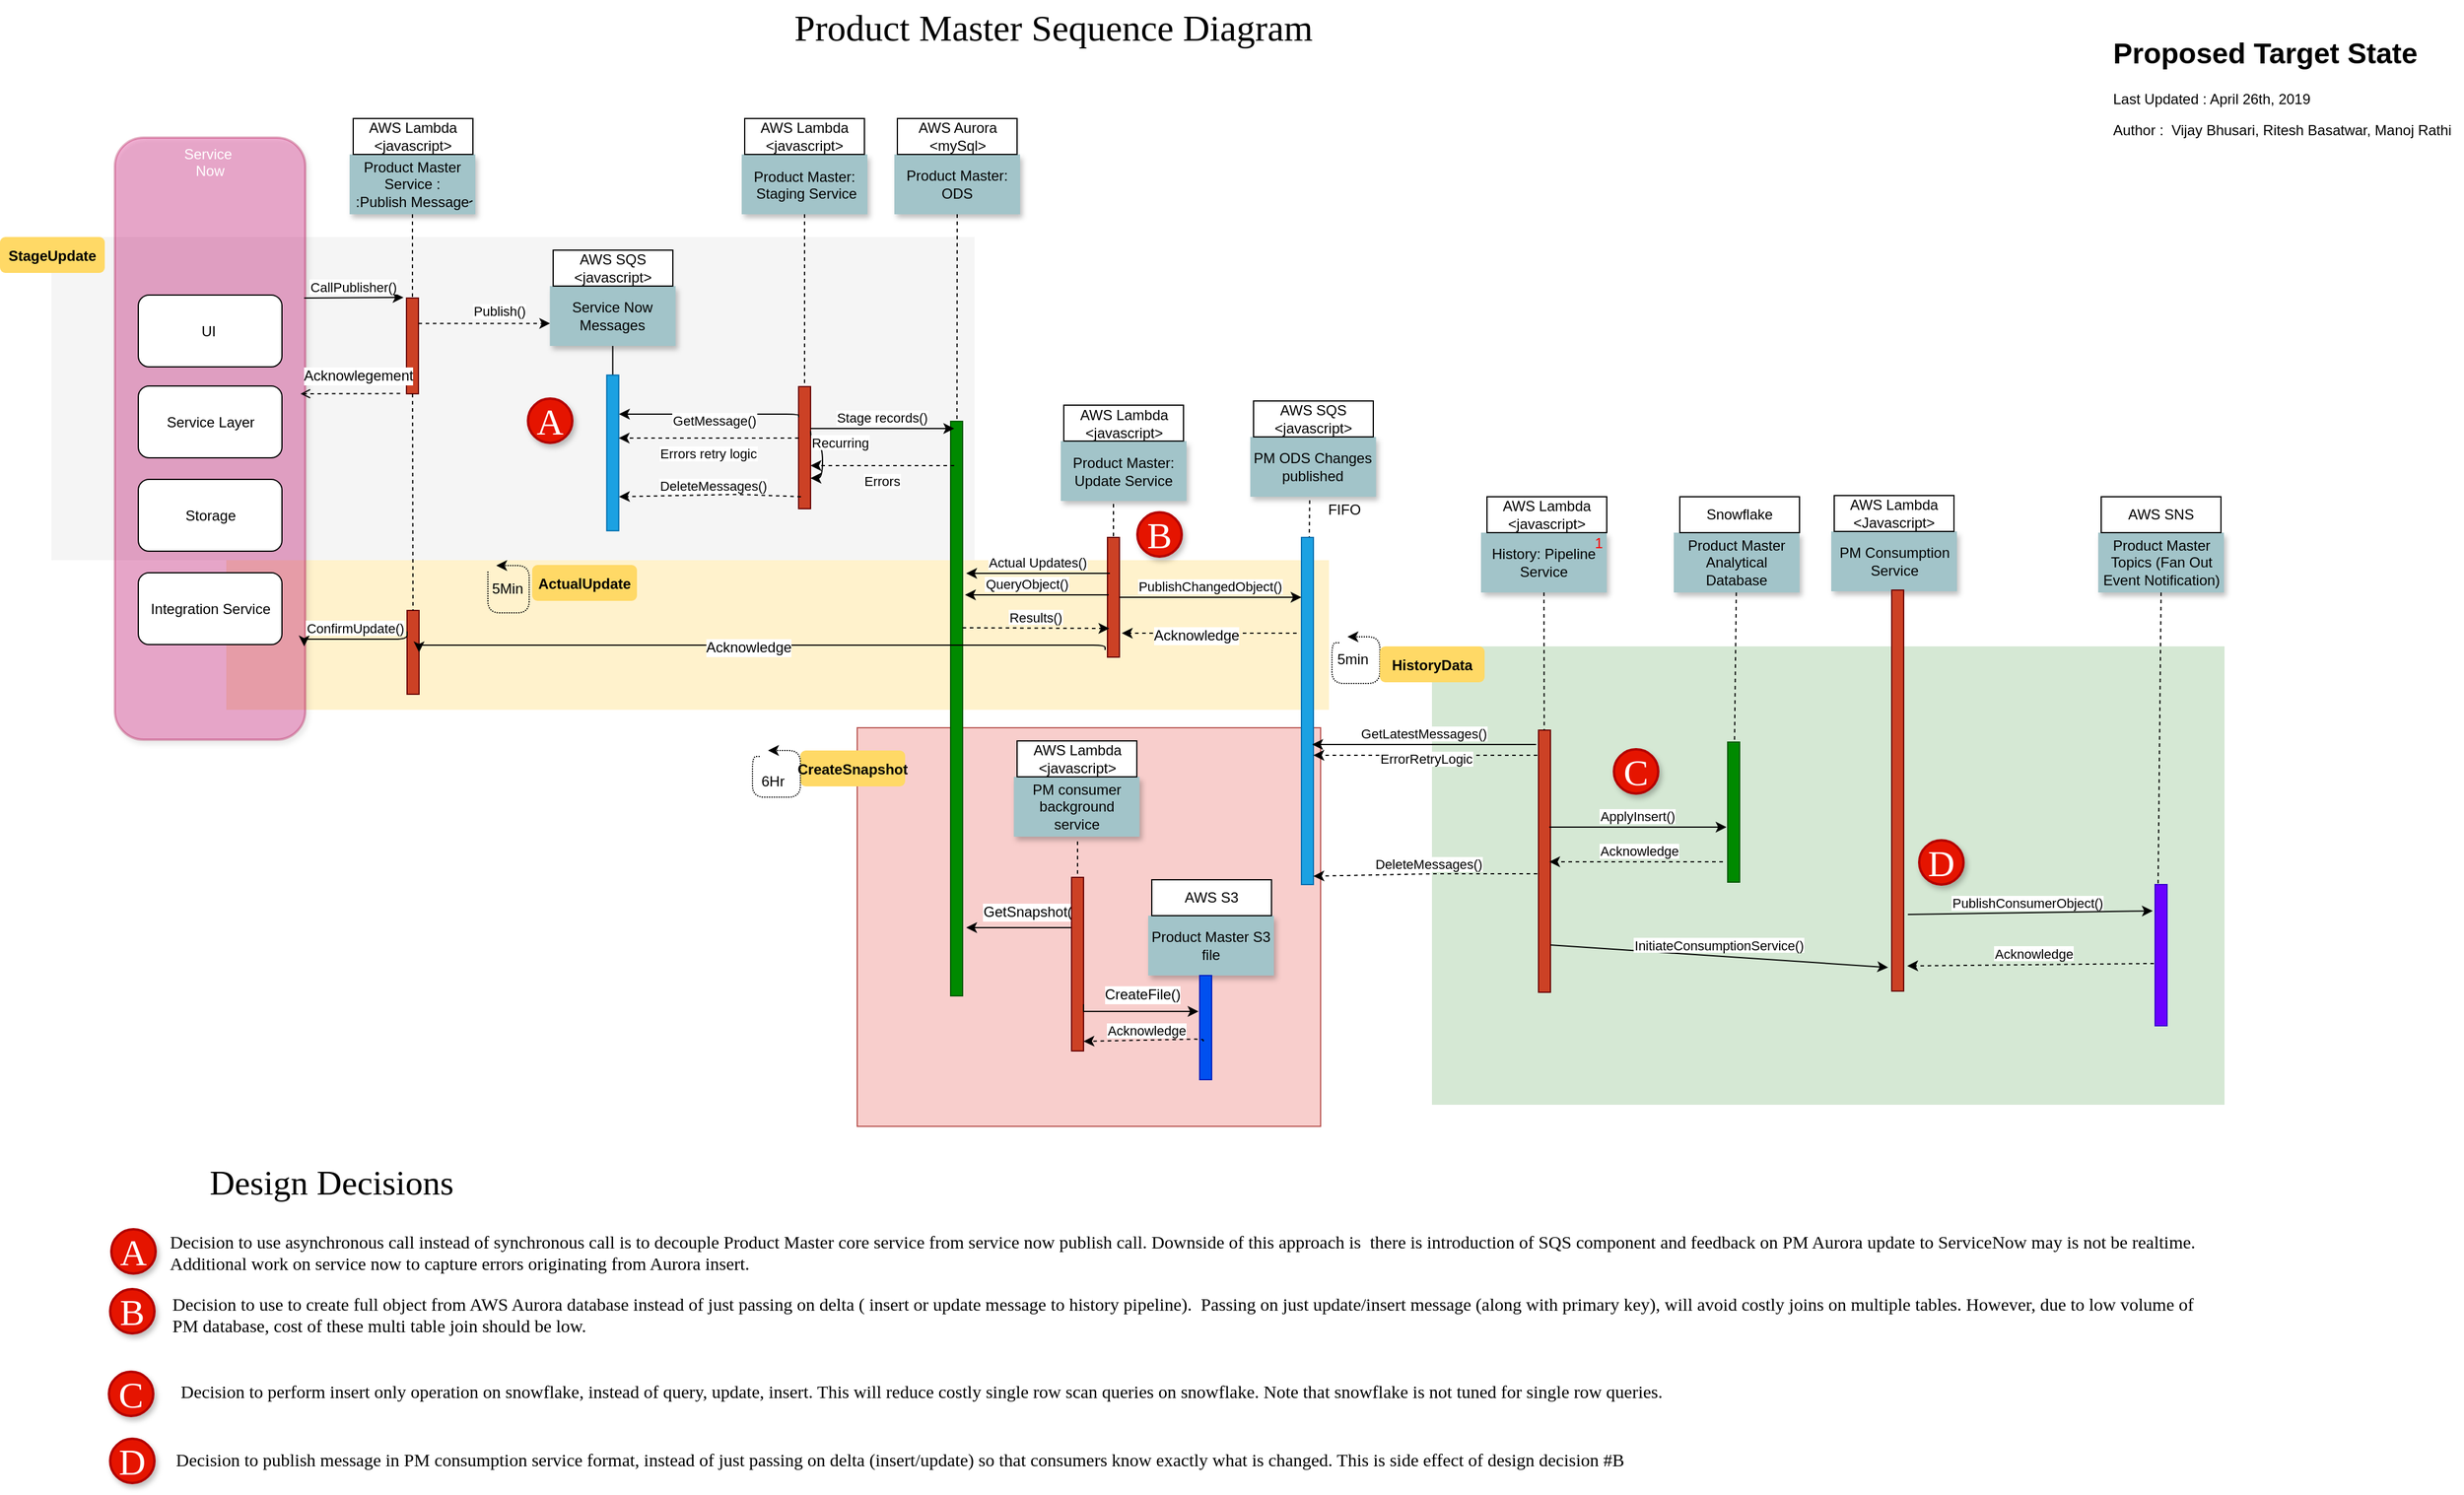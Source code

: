 <mxfile version="10.9.8" type="github"><diagram id="Fa09wthm1C7bvAk88cn3" name="Page-1"><mxGraphModel dx="1872" dy="836" grid="1" gridSize="10" guides="1" tooltips="1" connect="1" arrows="1" fold="1" page="1" pageScale="1" pageWidth="2336" pageHeight="1654" math="0" shadow="0"><root><mxCell id="0"/><mxCell id="1" parent="0"/><mxCell id="p_OyBAG8Mhl6EfeVPVEY-1" value="" style="rounded=0;whiteSpace=wrap;html=1;strokeColor=none;fillColor=#fff2cc;" parent="1" vertex="1"><mxGeometry x="246" y="495" width="921" height="125" as="geometry"/></mxCell><mxCell id="p_OyBAG8Mhl6EfeVPVEY-2" value="" style="rounded=0;whiteSpace=wrap;html=1;strokeColor=none;fillColor=#f5f5f5;fontColor=#333333;" parent="1" vertex="1"><mxGeometry x="100" y="225" width="771" height="270" as="geometry"/></mxCell><mxCell id="p_OyBAG8Mhl6EfeVPVEY-3" value="Service&amp;nbsp;&lt;br&gt;Now&lt;br&gt;&lt;br&gt;" style="rounded=1;whiteSpace=wrap;html=1;verticalAlign=top;strokeWidth=2;shadow=1;opacity=30;fillColor=#d80073;strokeColor=#A50040;fontColor=#ffffff;" parent="1" vertex="1"><mxGeometry x="153" y="142" width="159" height="503" as="geometry"/></mxCell><mxCell id="p_OyBAG8Mhl6EfeVPVEY-4" value="UI&amp;nbsp;" style="rounded=1;whiteSpace=wrap;html=1;" parent="1" vertex="1"><mxGeometry x="172.5" y="273.5" width="120" height="60" as="geometry"/></mxCell><mxCell id="p_OyBAG8Mhl6EfeVPVEY-5" value="Service Layer" style="rounded=1;whiteSpace=wrap;html=1;" parent="1" vertex="1"><mxGeometry x="172.5" y="349.5" width="120" height="60" as="geometry"/></mxCell><mxCell id="p_OyBAG8Mhl6EfeVPVEY-6" value="Storage" style="rounded=1;whiteSpace=wrap;html=1;" parent="1" vertex="1"><mxGeometry x="172.5" y="427.5" width="120" height="60" as="geometry"/></mxCell><mxCell id="p_OyBAG8Mhl6EfeVPVEY-7" value="Integration Service" style="rounded=1;whiteSpace=wrap;html=1;" parent="1" vertex="1"><mxGeometry x="172.5" y="505.5" width="120" height="60" as="geometry"/></mxCell><mxCell id="p_OyBAG8Mhl6EfeVPVEY-8" value="" style="rounded=0;whiteSpace=wrap;html=1;fillColor=#f8cecc;strokeColor=#b85450;" parent="1" vertex="1"><mxGeometry x="773" y="635" width="387" height="333" as="geometry"/></mxCell><mxCell id="p_OyBAG8Mhl6EfeVPVEY-9" value="" style="rounded=0;whiteSpace=wrap;html=1;strokeColor=none;fillColor=#d5e8d4;" parent="1" vertex="1"><mxGeometry x="1253" y="567" width="662" height="383" as="geometry"/></mxCell><mxCell id="p_OyBAG8Mhl6EfeVPVEY-10" value="ActualUpdate" style="rounded=1;fontStyle=1;fillColor=#FFD966;strokeColor=none" parent="1" vertex="1"><mxGeometry x="501.5" y="499" width="87.5" height="30" as="geometry"/></mxCell><mxCell id="p_OyBAG8Mhl6EfeVPVEY-11" value="" style="fillColor=#CC4125;strokeColor=#660000" parent="1" vertex="1"><mxGeometry x="396.5" y="276" width="10" height="80" as="geometry"/></mxCell><mxCell id="p_OyBAG8Mhl6EfeVPVEY-12" value="Product Master Service :&#10;:Publish Message" style="shadow=1;fillColor=#A2C4C9;strokeColor=none;whiteSpace=wrap;" parent="1" vertex="1"><mxGeometry x="349" y="156" width="105" height="50" as="geometry"/></mxCell><mxCell id="p_OyBAG8Mhl6EfeVPVEY-13" value="" style="edgeStyle=none;endArrow=none;dashed=1" parent="1" source="p_OyBAG8Mhl6EfeVPVEY-12" target="p_OyBAG8Mhl6EfeVPVEY-11" edge="1"><mxGeometry x="326.335" y="261" width="100" height="100" as="geometry"><mxPoint x="401.259" y="206" as="sourcePoint"/><mxPoint x="401.576" y="261" as="targetPoint"/></mxGeometry></mxCell><mxCell id="p_OyBAG8Mhl6EfeVPVEY-14" value="CallPublisher()" style="edgeStyle=none;verticalLabelPosition=top;verticalAlign=bottom" parent="1" edge="1"><mxGeometry x="274" y="188" width="100" height="100" as="geometry"><mxPoint x="311" y="276" as="sourcePoint"/><mxPoint x="394" y="275.5" as="targetPoint"/></mxGeometry></mxCell><mxCell id="p_OyBAG8Mhl6EfeVPVEY-15" value="" style="edgeStyle=none;verticalLabelPosition=top;verticalAlign=bottom;endArrow=none;startArrow=open;dashed=1;startFill=0;" parent="1" edge="1"><mxGeometry x="274" y="268.259" width="100" height="100" as="geometry"><mxPoint x="308" y="356" as="sourcePoint"/><mxPoint x="394" y="355.759" as="targetPoint"/></mxGeometry></mxCell><mxCell id="p_OyBAG8Mhl6EfeVPVEY-16" value="Acknowlegement" style="text;html=1;resizable=0;points=[];align=center;verticalAlign=middle;labelBackgroundColor=#ffffff;" parent="p_OyBAG8Mhl6EfeVPVEY-15" vertex="1" connectable="0"><mxGeometry relative="1" as="geometry"><mxPoint x="5" y="-15.5" as="offset"/></mxGeometry></mxCell><mxCell id="p_OyBAG8Mhl6EfeVPVEY-17" value="Publish()" style="edgeStyle=none;verticalLabelPosition=top;verticalAlign=bottom;dashed=1" parent="1" edge="1"><mxGeometry x="54" y="96" width="100" height="100" as="geometry"><mxPoint x="406.5" y="297.206" as="sourcePoint"/><mxPoint x="516.5" y="297.206" as="targetPoint"/><mxPoint x="13" y="-1" as="offset"/></mxGeometry></mxCell><mxCell id="p_OyBAG8Mhl6EfeVPVEY-18" value="Service Now Messages" style="shadow=1;fillColor=#A2C4C9;strokeColor=none;whiteSpace=wrap;" parent="1" vertex="1"><mxGeometry x="516.284" y="266" width="105" height="50" as="geometry"/></mxCell><mxCell id="p_OyBAG8Mhl6EfeVPVEY-19" value="" style="edgeStyle=none;endArrow=none" parent="1" source="p_OyBAG8Mhl6EfeVPVEY-18" target="p_OyBAG8Mhl6EfeVPVEY-20" edge="1"><mxGeometry x="491.043" y="366" width="100" height="100" as="geometry"><mxPoint x="568.543" y="316" as="sourcePoint"/><mxPoint x="568.543" y="336" as="targetPoint"/></mxGeometry></mxCell><mxCell id="p_OyBAG8Mhl6EfeVPVEY-20" value="" style="fillColor=#1ba1e2;strokeColor=#006EAF;fontColor=#ffffff;" parent="1" vertex="1"><mxGeometry x="563.784" y="340.394" width="10" height="130" as="geometry"/></mxCell><mxCell id="p_OyBAG8Mhl6EfeVPVEY-21" value="" style="fillColor=#CC4125;strokeColor=#660000" parent="1" vertex="1"><mxGeometry x="724" y="350" width="10" height="102" as="geometry"/></mxCell><mxCell id="p_OyBAG8Mhl6EfeVPVEY-22" value="Product Master:&#10; Staging Service" style="shadow=1;fillColor=#A2C4C9;strokeColor=none" parent="1" vertex="1"><mxGeometry x="676.5" y="156" width="105" height="50" as="geometry"/></mxCell><mxCell id="p_OyBAG8Mhl6EfeVPVEY-23" value="" style="edgeStyle=none;endArrow=none;dashed=1" parent="1" source="p_OyBAG8Mhl6EfeVPVEY-22" target="p_OyBAG8Mhl6EfeVPVEY-21" edge="1"><mxGeometry x="668.488" y="271" width="100" height="100" as="geometry"><mxPoint x="728.653" y="206" as="sourcePoint"/><mxPoint x="728.653" y="356" as="targetPoint"/></mxGeometry></mxCell><mxCell id="p_OyBAG8Mhl6EfeVPVEY-24" value="Product Master: ODS" style="shadow=1;fillColor=#A2C4C9;strokeColor=none;whiteSpace=wrap;" parent="1" vertex="1"><mxGeometry x="804" y="156" width="105" height="50" as="geometry"/></mxCell><mxCell id="p_OyBAG8Mhl6EfeVPVEY-25" value="" style="edgeStyle=none;endArrow=none;dashed=1" parent="1" source="p_OyBAG8Mhl6EfeVPVEY-24" target="p_OyBAG8Mhl6EfeVPVEY-26" edge="1"><mxGeometry x="781.335" y="261" width="100" height="100" as="geometry"><mxPoint x="856.259" y="206" as="sourcePoint"/><mxPoint x="856.576" y="261" as="targetPoint"/></mxGeometry></mxCell><mxCell id="p_OyBAG8Mhl6EfeVPVEY-26" value="" style="fillColor=#008a00;strokeColor=#005700;fontColor=#ffffff;" parent="1" vertex="1"><mxGeometry x="851" y="379" width="10" height="480" as="geometry"/></mxCell><mxCell id="p_OyBAG8Mhl6EfeVPVEY-27" value="GetMessage()" style="edgeStyle=elbowEdgeStyle;elbow=vertical;verticalLabelPosition=top;verticalAlign=bottom;startArrow=none;startFill=0;exitX=0;exitY=0.25;exitDx=0;exitDy=0;" parent="1" source="p_OyBAG8Mhl6EfeVPVEY-21" edge="1"><mxGeometry x="54" y="96" width="100" height="100" as="geometry"><mxPoint x="574" y="405" as="sourcePoint"/><mxPoint x="574" y="373" as="targetPoint"/><Array as="points"><mxPoint x="674" y="373"/><mxPoint x="624" y="356"/></Array><mxPoint x="5" y="13" as="offset"/></mxGeometry></mxCell><mxCell id="p_OyBAG8Mhl6EfeVPVEY-28" value="Errors retry logic" style="edgeStyle=elbowEdgeStyle;elbow=vertical;dashed=1;verticalLabelPosition=bottom;verticalAlign=top" parent="1" source="p_OyBAG8Mhl6EfeVPVEY-21" target="p_OyBAG8Mhl6EfeVPVEY-20" edge="1"><mxGeometry x="604" y="376" width="100" height="100" as="geometry"><mxPoint x="583.784" y="376" as="sourcePoint"/><mxPoint x="734" y="376" as="targetPoint"/><Array as="points"><mxPoint x="647" y="393"/><mxPoint x="647" y="444"/></Array></mxGeometry></mxCell><mxCell id="p_OyBAG8Mhl6EfeVPVEY-29" value="Product Master: Update Service" style="shadow=1;fillColor=#A2C4C9;strokeColor=none;whiteSpace=wrap;" parent="1" vertex="1"><mxGeometry x="943" y="395.5" width="105" height="50" as="geometry"/></mxCell><mxCell id="p_OyBAG8Mhl6EfeVPVEY-30" value="Recurring" style="edgeStyle=orthogonalEdgeStyle;verticalLabelPosition=top;verticalAlign=bottom;entryX=1;entryY=0.75;entryDx=0;entryDy=0;curved=1;" parent="1" target="p_OyBAG8Mhl6EfeVPVEY-21" edge="1"><mxGeometry x="54" y="96" width="100" height="100" as="geometry"><mxPoint x="734" y="387.13" as="sourcePoint"/><mxPoint x="744" y="426" as="targetPoint"/><mxPoint x="25" y="-1" as="offset"/></mxGeometry></mxCell><mxCell id="p_OyBAG8Mhl6EfeVPVEY-31" value="" style="fillColor=#CC4125;strokeColor=#660000" parent="1" vertex="1"><mxGeometry x="397" y="537" width="10" height="70" as="geometry"/></mxCell><mxCell id="p_OyBAG8Mhl6EfeVPVEY-32" value="" style="fillColor=#CC4125;strokeColor=#660000" parent="1" vertex="1"><mxGeometry x="982" y="476" width="10" height="100" as="geometry"/></mxCell><mxCell id="p_OyBAG8Mhl6EfeVPVEY-33" value="" style="edgeStyle=none;endArrow=none;dashed=1" parent="1" target="p_OyBAG8Mhl6EfeVPVEY-32" edge="1"><mxGeometry x="938.071" y="301" width="100" height="100" as="geometry"><mxPoint x="987" y="448" as="sourcePoint"/><mxPoint x="1013.236" y="425.394" as="targetPoint"/></mxGeometry></mxCell><mxCell id="p_OyBAG8Mhl6EfeVPVEY-34" value="ConfirmUpdate()" style="edgeStyle=elbowEdgeStyle;elbow=vertical;verticalLabelPosition=top;verticalAlign=bottom;exitX=0;exitY=0.25;exitDx=0;exitDy=0;entryX=0.994;entryY=0.845;entryDx=0;entryDy=0;entryPerimeter=0;" parent="1" source="p_OyBAG8Mhl6EfeVPVEY-31" target="p_OyBAG8Mhl6EfeVPVEY-3" edge="1"><mxGeometry x="266.5" y="565.583" width="100" height="100" as="geometry"><mxPoint x="264" y="565.583" as="sourcePoint"/><mxPoint x="268" y="568" as="targetPoint"/><Array as="points"/></mxGeometry></mxCell><mxCell id="p_OyBAG8Mhl6EfeVPVEY-35" value="" style="edgeStyle=none;endArrow=none;dashed=1" parent="1" source="p_OyBAG8Mhl6EfeVPVEY-11" target="p_OyBAG8Mhl6EfeVPVEY-31" edge="1"><mxGeometry x="430.571" y="435.697" width="100" height="100" as="geometry"><mxPoint x="505.736" y="380.697" as="sourcePoint"/><mxPoint x="505.736" y="560.091" as="targetPoint"/></mxGeometry></mxCell><mxCell id="p_OyBAG8Mhl6EfeVPVEY-36" value="" style="edgeStyle=none;endArrow=none;dashed=1;" parent="1" target="p_OyBAG8Mhl6EfeVPVEY-37" edge="1"><mxGeometry x="1258.071" y="476.087" width="100" height="100" as="geometry"><mxPoint x="1151" y="433" as="sourcePoint"/><mxPoint x="1404" y="541.087" as="targetPoint"/></mxGeometry></mxCell><mxCell id="p_OyBAG8Mhl6EfeVPVEY-37" value="" style="fillColor=#1ba1e2;strokeColor=#006EAF;fontColor=#ffffff;" parent="1" vertex="1"><mxGeometry x="1144" y="476" width="10" height="290" as="geometry"/></mxCell><mxCell id="p_OyBAG8Mhl6EfeVPVEY-38" value="" style="fillColor=#CC4125;strokeColor=#660000" parent="1" vertex="1"><mxGeometry x="1342" y="637" width="10" height="219" as="geometry"/></mxCell><mxCell id="p_OyBAG8Mhl6EfeVPVEY-39" value="" style="edgeStyle=elbowEdgeStyle;elbow=vertical;verticalLabelPosition=top;verticalAlign=bottom;dashed=1;" parent="1" edge="1"><mxGeometry x="-81.5" y="108" width="100" height="100" as="geometry"><mxPoint x="1140" y="556" as="sourcePoint"/><mxPoint x="994" y="556" as="targetPoint"/><Array as="points"><mxPoint x="1074" y="556"/><mxPoint x="948.5" y="498"/></Array><mxPoint x="-144" y="-38" as="offset"/></mxGeometry></mxCell><mxCell id="p_OyBAG8Mhl6EfeVPVEY-40" value="Acknowledge" style="text;html=1;resizable=0;points=[];align=center;verticalAlign=middle;labelBackgroundColor=#ffffff;" parent="p_OyBAG8Mhl6EfeVPVEY-39" vertex="1" connectable="0"><mxGeometry relative="1" as="geometry"><mxPoint x="-11" y="2" as="offset"/></mxGeometry></mxCell><mxCell id="p_OyBAG8Mhl6EfeVPVEY-41" value="PublishChangedObject()" style="edgeStyle=elbowEdgeStyle;elbow=vertical;verticalLabelPosition=top;verticalAlign=bottom" parent="1" source="p_OyBAG8Mhl6EfeVPVEY-32" target="p_OyBAG8Mhl6EfeVPVEY-37" edge="1"><mxGeometry x="1119" y="455.5" width="100" height="100" as="geometry"><mxPoint x="1098.784" y="455.5" as="sourcePoint"/><mxPoint x="1249" y="455.5" as="targetPoint"/><Array as="points"/></mxGeometry></mxCell><mxCell id="p_OyBAG8Mhl6EfeVPVEY-42" value="GetLatestMessages()" style="edgeStyle=elbowEdgeStyle;elbow=vertical;verticalLabelPosition=top;verticalAlign=bottom;" parent="1" edge="1"><mxGeometry x="1279" y="405.5" width="100" height="100" as="geometry"><mxPoint x="1340" y="649" as="sourcePoint"/><mxPoint x="1153" y="649" as="targetPoint"/><Array as="points"><mxPoint x="1239" y="649"/></Array></mxGeometry></mxCell><mxCell id="p_OyBAG8Mhl6EfeVPVEY-43" value="ErrorRetryLogic" style="edgeStyle=elbowEdgeStyle;elbow=vertical;dashed=1;verticalLabelPosition=bottom;verticalAlign=top;entryX=1;entryY=0.871;entryDx=0;entryDy=0;entryPerimeter=0;" parent="1" edge="1"><mxGeometry x="54" y="48" width="100" height="100" as="geometry"><mxPoint x="1341" y="658" as="sourcePoint"/><mxPoint x="1154" y="658" as="targetPoint"/><Array as="points"/><mxPoint x="1" y="-10" as="offset"/></mxGeometry></mxCell><mxCell id="p_OyBAG8Mhl6EfeVPVEY-44" value="History: Pipeline Service" style="shadow=1;fillColor=#A2C4C9;strokeColor=none;whiteSpace=wrap;" parent="1" vertex="1"><mxGeometry x="1294" y="472" width="105" height="50" as="geometry"/></mxCell><mxCell id="p_OyBAG8Mhl6EfeVPVEY-45" value="" style="edgeStyle=none;endArrow=none;dashed=1" parent="1" source="p_OyBAG8Mhl6EfeVPVEY-44" target="p_OyBAG8Mhl6EfeVPVEY-38" edge="1"><mxGeometry x="1166.071" y="307" width="100" height="100" as="geometry"><mxPoint x="1214.5" y="212" as="sourcePoint"/><mxPoint x="1214.5" y="542" as="targetPoint"/></mxGeometry></mxCell><mxCell id="p_OyBAG8Mhl6EfeVPVEY-46" value="StageUpdate" style="rounded=1;fontStyle=1;fillColor=#FFD966;strokeColor=none" parent="1" vertex="1"><mxGeometry x="57" y="225" width="87.5" height="30" as="geometry"/></mxCell><mxCell id="p_OyBAG8Mhl6EfeVPVEY-48" value="" style="edgeStyle=none;endArrow=none;dashed=1;exitX=0;exitY=0.5;exitDx=0;exitDy=0;exitPerimeter=0;entryX=1;entryY=0.75;entryDx=0;entryDy=0;" parent="1" target="p_OyBAG8Mhl6EfeVPVEY-12" edge="1"><mxGeometry x="1094" y="286" width="100" height="100" as="geometry"><mxPoint x="449" y="196" as="sourcePoint"/><mxPoint x="875.212" y="412.044" as="targetPoint"/></mxGeometry></mxCell><mxCell id="p_OyBAG8Mhl6EfeVPVEY-50" value="Stage records()" style="edgeStyle=none;verticalLabelPosition=top;verticalAlign=bottom" parent="1" edge="1"><mxGeometry x="744" y="297.5" width="100" height="100" as="geometry"><mxPoint x="734" y="385" as="sourcePoint"/><mxPoint x="854" y="385" as="targetPoint"/></mxGeometry></mxCell><mxCell id="p_OyBAG8Mhl6EfeVPVEY-51" value="Errors" style="edgeStyle=elbowEdgeStyle;elbow=vertical;dashed=1;verticalLabelPosition=bottom;verticalAlign=top" parent="1" edge="1"><mxGeometry x="759" y="348" width="100" height="100" as="geometry"><mxPoint x="854" y="416" as="sourcePoint"/><mxPoint x="734" y="416" as="targetPoint"/><Array as="points"><mxPoint x="802" y="416"/></Array></mxGeometry></mxCell><mxCell id="p_OyBAG8Mhl6EfeVPVEY-52" value="AWS Lambda &amp;lt;javascript&amp;gt;" style="rounded=0;whiteSpace=wrap;html=1;" parent="1" vertex="1"><mxGeometry x="352" y="126" width="100" height="30" as="geometry"/></mxCell><mxCell id="p_OyBAG8Mhl6EfeVPVEY-53" value="AWS SQS &amp;lt;javascript&amp;gt;" style="rounded=0;whiteSpace=wrap;html=1;" parent="1" vertex="1"><mxGeometry x="519" y="236" width="100" height="30" as="geometry"/></mxCell><mxCell id="p_OyBAG8Mhl6EfeVPVEY-54" value="AWS Aurora &amp;lt;mySql&amp;gt;" style="rounded=0;whiteSpace=wrap;html=1;" parent="1" vertex="1"><mxGeometry x="806.5" y="126" width="100" height="30" as="geometry"/></mxCell><mxCell id="p_OyBAG8Mhl6EfeVPVEY-55" value="AWS Lambda &amp;lt;javascript&amp;gt;" style="rounded=0;whiteSpace=wrap;html=1;" parent="1" vertex="1"><mxGeometry x="679" y="126" width="100" height="30" as="geometry"/></mxCell><mxCell id="p_OyBAG8Mhl6EfeVPVEY-56" value="AWS Lambda &amp;lt;javascript&amp;gt;" style="rounded=0;whiteSpace=wrap;html=1;" parent="1" vertex="1"><mxGeometry x="945.5" y="365.5" width="100" height="30" as="geometry"/></mxCell><mxCell id="p_OyBAG8Mhl6EfeVPVEY-57" value="Actual Updates()" style="edgeStyle=elbowEdgeStyle;elbow=vertical;verticalLabelPosition=top;verticalAlign=bottom;startArrow=none;startFill=0;" parent="1" edge="1"><mxGeometry x="54" y="27" width="100" height="100" as="geometry"><mxPoint x="984" y="506" as="sourcePoint"/><mxPoint x="864" y="506" as="targetPoint"/><Array as="points"><mxPoint x="964" y="506"/><mxPoint x="914" y="489"/></Array><mxPoint as="offset"/></mxGeometry></mxCell><mxCell id="p_OyBAG8Mhl6EfeVPVEY-58" value="PM ODS Changes published" style="shadow=1;fillColor=#A2C4C9;strokeColor=none;whiteSpace=wrap;" parent="1" vertex="1"><mxGeometry x="1101.284" y="392" width="105" height="50" as="geometry"/></mxCell><mxCell id="p_OyBAG8Mhl6EfeVPVEY-59" value="AWS SQS &amp;lt;javascript&amp;gt;" style="rounded=0;whiteSpace=wrap;html=1;" parent="1" vertex="1"><mxGeometry x="1104" y="362" width="100" height="30" as="geometry"/></mxCell><mxCell id="p_OyBAG8Mhl6EfeVPVEY-60" value="Results()" style="edgeStyle=none;verticalLabelPosition=top;verticalAlign=bottom;dashed=1;" parent="1" edge="1"><mxGeometry x="871" y="464" width="100" height="100" as="geometry"><mxPoint x="861" y="551.5" as="sourcePoint"/><mxPoint x="983.5" y="552" as="targetPoint"/></mxGeometry></mxCell><mxCell id="p_OyBAG8Mhl6EfeVPVEY-61" value="AWS Lambda &amp;lt;javascript&amp;gt;" style="rounded=0;whiteSpace=wrap;html=1;" parent="1" vertex="1"><mxGeometry x="1299" y="442" width="100" height="30" as="geometry"/></mxCell><mxCell id="p_OyBAG8Mhl6EfeVPVEY-62" value="" style="edgeStyle=elbowEdgeStyle;elbow=vertical;verticalLabelPosition=top;verticalAlign=bottom;entryX=1;entryY=0.5;entryDx=0;entryDy=0;" parent="1" target="p_OyBAG8Mhl6EfeVPVEY-31" edge="1"><mxGeometry x="-242" y="98" width="100" height="100" as="geometry"><mxPoint x="980" y="570" as="sourcePoint"/><mxPoint x="427" y="565" as="targetPoint"/><Array as="points"><mxPoint x="734" y="566"/><mxPoint x="913.5" y="546"/><mxPoint x="788" y="488"/></Array><mxPoint x="-144" y="-38" as="offset"/></mxGeometry></mxCell><mxCell id="p_OyBAG8Mhl6EfeVPVEY-63" value="Acknowledge" style="text;html=1;resizable=0;points=[];align=center;verticalAlign=middle;labelBackgroundColor=#ffffff;" parent="p_OyBAG8Mhl6EfeVPVEY-62" vertex="1" connectable="0"><mxGeometry relative="1" as="geometry"><mxPoint x="-11" y="2" as="offset"/></mxGeometry></mxCell><mxCell id="p_OyBAG8Mhl6EfeVPVEY-64" value="" style="edgeStyle=segmentEdgeStyle;endArrow=classic;html=1;dashed=1;dashPattern=1 1;" parent="1" edge="1"><mxGeometry width="50" height="50" relative="1" as="geometry"><mxPoint x="464.5" y="504.5" as="sourcePoint"/><mxPoint x="471.5" y="499.5" as="targetPoint"/><Array as="points"><mxPoint x="465" y="539"/><mxPoint x="499" y="539"/><mxPoint x="499" y="500"/></Array></mxGeometry></mxCell><mxCell id="p_OyBAG8Mhl6EfeVPVEY-65" value="5Min" style="text;html=1;resizable=0;points=[];autosize=1;align=left;verticalAlign=top;spacingTop=-4;" parent="1" vertex="1"><mxGeometry x="465.5" y="509" width="36" height="14" as="geometry"/></mxCell><mxCell id="p_OyBAG8Mhl6EfeVPVEY-66" value="" style="edgeStyle=segmentEdgeStyle;endArrow=classic;html=1;dashed=1;dashPattern=1 1;" parent="1" edge="1"><mxGeometry width="50" height="50" relative="1" as="geometry"><mxPoint x="1175.5" y="564" as="sourcePoint"/><mxPoint x="1182.5" y="559" as="targetPoint"/><Array as="points"><mxPoint x="1169.5" y="598"/><mxPoint x="1209.5" y="598"/><mxPoint x="1209.5" y="559"/></Array></mxGeometry></mxCell><mxCell id="p_OyBAG8Mhl6EfeVPVEY-67" value="5min" style="text;html=1;resizable=0;points=[];autosize=1;align=left;verticalAlign=top;spacingTop=-4;" parent="1" vertex="1"><mxGeometry x="1171.5" y="568" width="36" height="14" as="geometry"/></mxCell><mxCell id="p_OyBAG8Mhl6EfeVPVEY-68" value="" style="edgeStyle=orthogonalEdgeStyle;rounded=0;html=1;jettySize=auto;orthogonalLoop=1;exitX=0;exitY=0.25;exitDx=0;exitDy=0;" parent="1" source="p_OyBAG8Mhl6EfeVPVEY-73" edge="1"><mxGeometry relative="1" as="geometry"><mxPoint x="864" y="802" as="targetPoint"/><Array as="points"><mxPoint x="864" y="802"/></Array></mxGeometry></mxCell><mxCell id="p_OyBAG8Mhl6EfeVPVEY-69" value="GetSnapshot()" style="text;html=1;resizable=0;points=[];align=center;verticalAlign=middle;labelBackgroundColor=#ffffff;" parent="p_OyBAG8Mhl6EfeVPVEY-68" vertex="1" connectable="0"><mxGeometry x="0.252" y="2" relative="1" as="geometry"><mxPoint x="17" y="-15" as="offset"/></mxGeometry></mxCell><mxCell id="p_OyBAG8Mhl6EfeVPVEY-70" value="PM consumer background service" style="shadow=1;fillColor=#A2C4C9;strokeColor=none;whiteSpace=wrap;" parent="1" vertex="1"><mxGeometry x="903.784" y="676" width="105" height="50" as="geometry"/></mxCell><mxCell id="p_OyBAG8Mhl6EfeVPVEY-71" value="AWS Lambda&lt;br&gt;&amp;lt;javascript&amp;gt;" style="rounded=0;whiteSpace=wrap;html=1;" parent="1" vertex="1"><mxGeometry x="906.5" y="646" width="100" height="30" as="geometry"/></mxCell><mxCell id="p_OyBAG8Mhl6EfeVPVEY-72" value="" style="edgeStyle=none;endArrow=none;dashed=1;entryX=0.5;entryY=0;entryDx=0;entryDy=0;" parent="1" target="p_OyBAG8Mhl6EfeVPVEY-73" edge="1"><mxGeometry x="776.071" y="508" width="100" height="100" as="geometry"><mxPoint x="957" y="730" as="sourcePoint"/><mxPoint x="956.5" y="740" as="targetPoint"/></mxGeometry></mxCell><mxCell id="p_OyBAG8Mhl6EfeVPVEY-73" value="" style="fillColor=#CC4125;strokeColor=#660000" parent="1" vertex="1"><mxGeometry x="952" y="760" width="10" height="145" as="geometry"/></mxCell><mxCell id="p_OyBAG8Mhl6EfeVPVEY-74" value="" style="fillColor=#008a00;strokeColor=#005700;fontColor=#ffffff;" parent="1" vertex="1"><mxGeometry x="1500" y="647" width="10" height="117" as="geometry"/></mxCell><mxCell id="p_OyBAG8Mhl6EfeVPVEY-75" value="Product Master Analytical Database" style="shadow=1;fillColor=#A2C4C9;strokeColor=none;whiteSpace=wrap;" parent="1" vertex="1"><mxGeometry x="1455" y="472" width="105" height="50" as="geometry"/></mxCell><mxCell id="p_OyBAG8Mhl6EfeVPVEY-76" value="" style="edgeStyle=none;endArrow=none;dashed=1" parent="1" source="p_OyBAG8Mhl6EfeVPVEY-75" target="p_OyBAG8Mhl6EfeVPVEY-74" edge="1"><mxGeometry x="1176.071" y="317" width="100" height="100" as="geometry"><mxPoint x="1224.5" y="222" as="sourcePoint"/><mxPoint x="1224.5" y="552" as="targetPoint"/></mxGeometry></mxCell><mxCell id="p_OyBAG8Mhl6EfeVPVEY-77" value="Snowflake" style="rounded=0;whiteSpace=wrap;html=1;" parent="1" vertex="1"><mxGeometry x="1460" y="442" width="100" height="30" as="geometry"/></mxCell><mxCell id="p_OyBAG8Mhl6EfeVPVEY-78" value="ApplyInsert()" style="edgeStyle=none;verticalLabelPosition=top;verticalAlign=bottom;" parent="1" edge="1"><mxGeometry x="1367" y="630.5" width="100" height="100" as="geometry"><mxPoint x="1351" y="718" as="sourcePoint"/><mxPoint x="1499" y="718" as="targetPoint"/></mxGeometry></mxCell><mxCell id="p_OyBAG8Mhl6EfeVPVEY-79" value="" style="fillColor=#6a00ff;strokeColor=#3700CC;fontColor=#ffffff;" parent="1" vertex="1"><mxGeometry x="1857" y="766" width="10" height="118" as="geometry"/></mxCell><mxCell id="p_OyBAG8Mhl6EfeVPVEY-80" value="Product Master Topics (Fan Out Event Notification)" style="shadow=1;fillColor=#A2C4C9;strokeColor=none;whiteSpace=wrap;" parent="1" vertex="1"><mxGeometry x="1809.5" y="472" width="105" height="50" as="geometry"/></mxCell><mxCell id="p_OyBAG8Mhl6EfeVPVEY-81" value="AWS SNS" style="rounded=0;whiteSpace=wrap;html=1;" parent="1" vertex="1"><mxGeometry x="1812" y="442" width="100" height="30" as="geometry"/></mxCell><mxCell id="p_OyBAG8Mhl6EfeVPVEY-82" value="" style="edgeStyle=none;endArrow=none;dashed=1;exitX=0.5;exitY=1;exitDx=0;exitDy=0;entryX=0.25;entryY=0;entryDx=0;entryDy=0;" parent="1" source="p_OyBAG8Mhl6EfeVPVEY-80" target="p_OyBAG8Mhl6EfeVPVEY-79" edge="1"><mxGeometry x="1465.571" y="451" width="100" height="100" as="geometry"><mxPoint x="1796.688" y="656" as="sourcePoint"/><mxPoint x="1795" y="764" as="targetPoint"/></mxGeometry></mxCell><mxCell id="p_OyBAG8Mhl6EfeVPVEY-83" value="PublishConsumerObject()" style="edgeStyle=none;verticalLabelPosition=top;verticalAlign=bottom;" parent="1" edge="1"><mxGeometry x="54" y="96" width="100" height="100" as="geometry"><mxPoint x="1650.5" y="791" as="sourcePoint"/><mxPoint x="1855" y="788" as="targetPoint"/><mxPoint x="-2" y="1" as="offset"/></mxGeometry></mxCell><mxCell id="p_OyBAG8Mhl6EfeVPVEY-84" value="Acknowledge" style="edgeStyle=none;verticalLabelPosition=top;verticalAlign=bottom;exitX=0;exitY=0.33;exitDx=0;exitDy=0;exitPerimeter=0;dashed=1;" parent="1" edge="1"><mxGeometry x="54" y="96" width="100" height="100" as="geometry"><mxPoint x="1496" y="747" as="sourcePoint"/><mxPoint x="1351" y="747" as="targetPoint"/><Array as="points"><mxPoint x="1409" y="747"/></Array><mxPoint x="3" as="offset"/></mxGeometry></mxCell><mxCell id="p_OyBAG8Mhl6EfeVPVEY-85" value="DeleteMessages()" style="edgeStyle=none;verticalLabelPosition=top;verticalAlign=bottom;exitX=0;exitY=0.33;exitDx=0;exitDy=0;exitPerimeter=0;dashed=1;" parent="1" edge="1"><mxGeometry x="-101" y="106" width="100" height="100" as="geometry"><mxPoint x="1341" y="757" as="sourcePoint"/><mxPoint x="1154" y="759" as="targetPoint"/><Array as="points"><mxPoint x="1254" y="757"/></Array><mxPoint x="3" as="offset"/></mxGeometry></mxCell><mxCell id="p_OyBAG8Mhl6EfeVPVEY-86" value="Product Master S3 file" style="shadow=1;fillColor=#A2C4C9;strokeColor=none;whiteSpace=wrap;" parent="1" vertex="1"><mxGeometry x="1016" y="792" width="105" height="50" as="geometry"/></mxCell><mxCell id="p_OyBAG8Mhl6EfeVPVEY-87" value="AWS S3" style="rounded=0;whiteSpace=wrap;html=1;" parent="1" vertex="1"><mxGeometry x="1019" y="762" width="100" height="30" as="geometry"/></mxCell><mxCell id="p_OyBAG8Mhl6EfeVPVEY-88" value="" style="fillColor=#0050ef;strokeColor=#001DBC;fontColor=#ffffff;" parent="1" vertex="1"><mxGeometry x="1059" y="842" width="10" height="87" as="geometry"/></mxCell><mxCell id="p_OyBAG8Mhl6EfeVPVEY-89" value="" style="edgeStyle=orthogonalEdgeStyle;rounded=0;html=1;jettySize=auto;orthogonalLoop=1;exitX=1;exitY=0.75;exitDx=0;exitDy=0;" parent="1" edge="1"><mxGeometry relative="1" as="geometry"><mxPoint x="962" y="866" as="sourcePoint"/><mxPoint x="1058" y="872" as="targetPoint"/><Array as="points"><mxPoint x="962" y="872"/></Array></mxGeometry></mxCell><mxCell id="p_OyBAG8Mhl6EfeVPVEY-90" value="CreateFile()" style="text;html=1;resizable=0;points=[];align=center;verticalAlign=middle;labelBackgroundColor=#ffffff;" parent="p_OyBAG8Mhl6EfeVPVEY-89" vertex="1" connectable="0"><mxGeometry x="0.252" y="2" relative="1" as="geometry"><mxPoint x="-9.5" y="-12" as="offset"/></mxGeometry></mxCell><mxCell id="p_OyBAG8Mhl6EfeVPVEY-91" value="Acknowledge" style="edgeStyle=none;verticalLabelPosition=top;verticalAlign=bottom;dashed=1;" parent="1" edge="1"><mxGeometry x="-293" y="244" width="100" height="100" as="geometry"><mxPoint x="1062" y="897" as="sourcePoint"/><mxPoint x="962" y="897" as="targetPoint"/><Array as="points"><mxPoint x="1062" y="895"/></Array><mxPoint x="3" as="offset"/></mxGeometry></mxCell><mxCell id="p_OyBAG8Mhl6EfeVPVEY-92" value="Acknowledge" style="edgeStyle=none;verticalLabelPosition=top;verticalAlign=bottom;dashed=1;exitX=-0.1;exitY=0.559;exitDx=0;exitDy=0;exitPerimeter=0;" parent="1" edge="1" source="p_OyBAG8Mhl6EfeVPVEY-79"><mxGeometry x="55" y="181" width="100" height="100" as="geometry"><mxPoint x="1735" y="834" as="sourcePoint"/><mxPoint x="1650" y="834" as="targetPoint"/><Array as="points"/><mxPoint x="3" as="offset"/></mxGeometry></mxCell><mxCell id="p_OyBAG8Mhl6EfeVPVEY-93" value="DeleteMessages()" style="edgeStyle=none;verticalLabelPosition=top;verticalAlign=bottom;dashed=1;" parent="1" edge="1"><mxGeometry x="-681" y="-211" width="100" height="100" as="geometry"><mxPoint x="726" y="442" as="sourcePoint"/><mxPoint x="574" y="442" as="targetPoint"/><Array as="points"><mxPoint x="674" y="440"/></Array><mxPoint x="3" as="offset"/></mxGeometry></mxCell><mxCell id="p_OyBAG8Mhl6EfeVPVEY-94" value="CreateSnapshot" style="rounded=1;fontStyle=1;fillColor=#FFD966;strokeColor=none" parent="1" vertex="1"><mxGeometry x="725.5" y="654" width="87.5" height="30" as="geometry"/></mxCell><mxCell id="p_OyBAG8Mhl6EfeVPVEY-95" value="HistoryData" style="rounded=1;fontStyle=1;fillColor=#FFD966;strokeColor=none" parent="1" vertex="1"><mxGeometry x="1209.5" y="567" width="87.5" height="30" as="geometry"/></mxCell><mxCell id="p_OyBAG8Mhl6EfeVPVEY-96" value="" style="edgeStyle=segmentEdgeStyle;endArrow=classic;html=1;dashed=1;dashPattern=1 1;" parent="1" edge="1"><mxGeometry width="50" height="50" relative="1" as="geometry"><mxPoint x="691.5" y="659" as="sourcePoint"/><mxPoint x="698.5" y="654" as="targetPoint"/><Array as="points"><mxPoint x="685.5" y="693"/><mxPoint x="725.5" y="693"/><mxPoint x="725.5" y="654"/></Array></mxGeometry></mxCell><mxCell id="p_OyBAG8Mhl6EfeVPVEY-97" value="6Hr" style="text;html=1;resizable=0;points=[];autosize=1;align=left;verticalAlign=top;spacingTop=-4;" parent="1" vertex="1"><mxGeometry x="691" y="670" width="29" height="14" as="geometry"/></mxCell><mxCell id="p_OyBAG8Mhl6EfeVPVEY-98" value="QueryObject()" style="edgeStyle=elbowEdgeStyle;elbow=vertical;verticalLabelPosition=top;verticalAlign=bottom;startArrow=none;startFill=0;" parent="1" edge="1"><mxGeometry x="54" y="96" width="100" height="100" as="geometry"><mxPoint x="983" y="524" as="sourcePoint"/><mxPoint x="863" y="524" as="targetPoint"/><Array as="points"><mxPoint x="963" y="524"/><mxPoint x="913" y="507"/></Array><mxPoint x="-8" as="offset"/></mxGeometry></mxCell><mxCell id="p_OyBAG8Mhl6EfeVPVEY-99" value="PM Consumption Service" style="shadow=1;fillColor=#A2C4C9;strokeColor=none;whiteSpace=wrap;" parent="1" vertex="1"><mxGeometry x="1586.5" y="471" width="105" height="50" as="geometry"/></mxCell><mxCell id="p_OyBAG8Mhl6EfeVPVEY-100" value="AWS Lambda &amp;lt;Javascript&amp;gt;" style="rounded=0;whiteSpace=wrap;html=1;" parent="1" vertex="1"><mxGeometry x="1589" y="441" width="100" height="30" as="geometry"/></mxCell><mxCell id="p_OyBAG8Mhl6EfeVPVEY-105" value="" style="fillColor=#CC4125;strokeColor=#660000" parent="1" vertex="1"><mxGeometry x="1637" y="520" width="10" height="335" as="geometry"/></mxCell><mxCell id="p_OyBAG8Mhl6EfeVPVEY-108" value="InitiateConsumptionService()" style="edgeStyle=none;verticalLabelPosition=top;verticalAlign=bottom;entryX=-0.3;entryY=0.941;entryDx=0;entryDy=0;entryPerimeter=0;" parent="1" target="p_OyBAG8Mhl6EfeVPVEY-105" edge="1"><mxGeometry x="1368" y="729" width="100" height="100" as="geometry"><mxPoint x="1352" y="816.5" as="sourcePoint"/><mxPoint x="1500" y="816.5" as="targetPoint"/></mxGeometry></mxCell><mxCell id="p_OyBAG8Mhl6EfeVPVEY-109" value="Product Master Sequence Diagram" style="text;html=1;strokeColor=none;fillColor=none;align=center;verticalAlign=middle;whiteSpace=wrap;rounded=1;shadow=1;opacity=30;fontSize=31;fontFamily=Times New Roman;comic=1;glass=1;" parent="1" vertex="1"><mxGeometry x="674" y="31.5" width="526" height="37" as="geometry"/></mxCell><mxCell id="p_OyBAG8Mhl6EfeVPVEY-110" value="A" style="ellipse;whiteSpace=wrap;html=1;aspect=fixed;rounded=1;shadow=1;glass=1;comic=1;strokeWidth=2;fontFamily=Times New Roman;fontSize=31;fontColor=#ffffff;fillColor=#e51400;strokeColor=#B20000;" parent="1" vertex="1"><mxGeometry x="498" y="360" width="37" height="37" as="geometry"/></mxCell><mxCell id="p_OyBAG8Mhl6EfeVPVEY-111" value="C" style="ellipse;whiteSpace=wrap;html=1;aspect=fixed;rounded=1;shadow=1;glass=1;comic=1;strokeWidth=2;fontFamily=Times New Roman;fontSize=31;fontColor=#ffffff;fillColor=#e51400;strokeColor=#B20000;" parent="1" vertex="1"><mxGeometry x="1405" y="653" width="37" height="37" as="geometry"/></mxCell><mxCell id="p_OyBAG8Mhl6EfeVPVEY-112" value="D" style="ellipse;whiteSpace=wrap;html=1;aspect=fixed;rounded=1;shadow=1;glass=1;comic=1;strokeWidth=2;fontFamily=Times New Roman;fontSize=31;fontColor=#ffffff;fillColor=#e51400;strokeColor=#B20000;" parent="1" vertex="1"><mxGeometry x="1660" y="729" width="37" height="37" as="geometry"/></mxCell><mxCell id="p_OyBAG8Mhl6EfeVPVEY-113" value="B" style="ellipse;whiteSpace=wrap;html=1;aspect=fixed;rounded=1;shadow=1;glass=1;comic=1;strokeWidth=2;fontFamily=Times New Roman;fontSize=31;fontColor=#ffffff;fillColor=#e51400;strokeColor=#B20000;" parent="1" vertex="1"><mxGeometry x="1007" y="455" width="37" height="37" as="geometry"/></mxCell><mxCell id="p_OyBAG8Mhl6EfeVPVEY-114" value="A" style="ellipse;whiteSpace=wrap;html=1;aspect=fixed;rounded=1;shadow=1;glass=1;comic=1;strokeWidth=2;fontFamily=Times New Roman;fontSize=31;fontColor=#ffffff;fillColor=#e51400;strokeColor=#B20000;" parent="1" vertex="1"><mxGeometry x="150" y="1054" width="37" height="37" as="geometry"/></mxCell><mxCell id="p_OyBAG8Mhl6EfeVPVEY-115" value="B" style="ellipse;whiteSpace=wrap;html=1;aspect=fixed;rounded=1;shadow=1;glass=1;comic=1;strokeWidth=2;fontFamily=Times New Roman;fontSize=31;fontColor=#ffffff;fillColor=#e51400;strokeColor=#B20000;" parent="1" vertex="1"><mxGeometry x="149" y="1104" width="37" height="37" as="geometry"/></mxCell><mxCell id="p_OyBAG8Mhl6EfeVPVEY-116" value="C" style="ellipse;whiteSpace=wrap;html=1;aspect=fixed;rounded=1;shadow=1;glass=1;comic=1;strokeWidth=2;fontFamily=Times New Roman;fontSize=31;fontColor=#ffffff;fillColor=#e51400;strokeColor=#B20000;" parent="1" vertex="1"><mxGeometry x="148" y="1173" width="37" height="37" as="geometry"/></mxCell><mxCell id="p_OyBAG8Mhl6EfeVPVEY-117" value="D" style="ellipse;whiteSpace=wrap;html=1;aspect=fixed;rounded=1;shadow=1;glass=1;comic=1;strokeWidth=2;fontFamily=Times New Roman;fontSize=31;fontColor=#ffffff;fillColor=#e51400;strokeColor=#B20000;" parent="1" vertex="1"><mxGeometry x="149" y="1229" width="37" height="37" as="geometry"/></mxCell><mxCell id="p_OyBAG8Mhl6EfeVPVEY-118" value="Decision to use asynchronous call instead of synchronous call is to decouple Product Master core service from service now publish call. Downside of this approach is&amp;nbsp; there is introduction of SQS component and feedback on PM Aurora update to ServiceNow may is not be realtime. Additional work on service now to capture errors originating from Aurora insert." style="text;html=1;strokeColor=none;fillColor=none;align=left;verticalAlign=middle;whiteSpace=wrap;rounded=0;shadow=1;glass=1;comic=1;fontFamily=Times New Roman;fontSize=15;fontColor=#000000;" parent="1" vertex="1"><mxGeometry x="197" y="1051" width="1708" height="44" as="geometry"/></mxCell><mxCell id="p_OyBAG8Mhl6EfeVPVEY-119" value="Design Decisions" style="text;html=1;strokeColor=none;fillColor=none;align=center;verticalAlign=middle;whiteSpace=wrap;rounded=0;shadow=1;glass=1;comic=1;fontFamily=Times New Roman;fontSize=29;fontColor=#000000;" parent="1" vertex="1"><mxGeometry x="146" y="1004" width="376" height="21" as="geometry"/></mxCell><mxCell id="p_OyBAG8Mhl6EfeVPVEY-120" value="Decision to use to create full object from AWS Aurora database instead of just passing on delta ( insert or update message to history pipeline).&amp;nbsp; Passing on just update/insert message (along with primary key), will avoid costly joins on multiple tables. However, due to low volume of PM database, cost of these multi table join should be low." style="text;html=1;strokeColor=none;fillColor=none;align=left;verticalAlign=middle;whiteSpace=wrap;rounded=0;shadow=1;glass=1;comic=1;fontFamily=Times New Roman;fontSize=15;fontColor=#000000;" parent="1" vertex="1"><mxGeometry x="199" y="1103" width="1708" height="44" as="geometry"/></mxCell><mxCell id="p_OyBAG8Mhl6EfeVPVEY-121" value="Decision to perform insert only operation on snowflake, instead of query, update, insert. This will reduce costly single row scan queries on snowflake. Note that snowflake is not tuned for single row queries." style="text;html=1;strokeColor=none;fillColor=none;align=left;verticalAlign=middle;whiteSpace=wrap;rounded=0;shadow=1;glass=1;comic=1;fontFamily=Times New Roman;fontSize=15;fontColor=#000000;" parent="1" vertex="1"><mxGeometry x="206" y="1167" width="1708" height="44" as="geometry"/></mxCell><mxCell id="p_OyBAG8Mhl6EfeVPVEY-122" value="Decision to publish message in PM consumption service format, instead of just passing on delta (insert/update) so that consumers know exactly what is changed. This is side effect of design decision #B" style="text;html=1;strokeColor=none;fillColor=none;align=left;verticalAlign=middle;whiteSpace=wrap;rounded=0;shadow=1;glass=1;comic=1;fontFamily=Times New Roman;fontSize=15;fontColor=#000000;" parent="1" vertex="1"><mxGeometry x="202" y="1224" width="1708" height="44" as="geometry"/></mxCell><mxCell id="p_OyBAG8Mhl6EfeVPVEY-123" value="&lt;h1&gt;Proposed Target State&lt;/h1&gt;&lt;p&gt;Last Updated : April 26th, 2019&lt;/p&gt;&lt;p&gt;Author :&amp;nbsp; Vijay Bhusari, Ritesh Basatwar, Manoj Rathi&lt;/p&gt;" style="text;html=1;strokeColor=none;fillColor=none;spacing=5;spacingTop=-20;whiteSpace=wrap;overflow=hidden;rounded=0;" parent="1" vertex="1"><mxGeometry x="1817" y="52" width="297" height="120" as="geometry"/></mxCell><mxCell id="p_OyBAG8Mhl6EfeVPVEY-124" value="FIFO" style="text;html=1;strokeColor=none;fillColor=none;align=center;verticalAlign=middle;whiteSpace=wrap;rounded=0;" parent="1" vertex="1"><mxGeometry x="1160" y="443" width="40" height="20" as="geometry"/></mxCell><mxCell id="p_OyBAG8Mhl6EfeVPVEY-125" value="&lt;font&gt;1&lt;/font&gt;" style="text;html=1;strokeColor=none;fillColor=none;align=center;verticalAlign=middle;whiteSpace=wrap;rounded=0;fontColor=#FF0000;" parent="1" vertex="1"><mxGeometry x="1382" y="473" width="21" height="16" as="geometry"/></mxCell></root></mxGraphModel></diagram><diagram name="Page-2" id="P5h1ePWdnFAcsfWksf7h"><mxGraphModel dx="1872" dy="836" grid="0" gridSize="10" guides="1" tooltips="1" connect="1" arrows="1" fold="1" page="1" pageScale="1" pageWidth="2336" pageHeight="1654" math="0" shadow="0"><root><mxCell id="Dcs5JfhPNXRXgeSWS7wh-0"/><mxCell id="Dcs5JfhPNXRXgeSWS7wh-1" parent="Dcs5JfhPNXRXgeSWS7wh-0"/><mxCell id="2RAH2NXVAgOAvF2gv41d-22" value="" style="edgeStyle=none;endArrow=none;dashed=1;" parent="Dcs5JfhPNXRXgeSWS7wh-1" source="2RAH2NXVAgOAvF2gv41d-21" target="P2u0VgibjnL-U5LEgojm-2" edge="1"><mxGeometry x="501.988" y="487" width="100" height="100" as="geometry"><mxPoint x="562.153" y="422" as="sourcePoint"/><mxPoint x="562.153" y="572" as="targetPoint"/></mxGeometry></mxCell><mxCell id="2RAH2NXVAgOAvF2gv41d-2" value="Service&amp;nbsp;&lt;br&gt;Now&lt;br&gt;&lt;br&gt;" style="rounded=1;whiteSpace=wrap;html=1;verticalAlign=top;strokeWidth=2;shadow=1;opacity=30;fillColor=#d80073;strokeColor=#A50040;fontColor=#ffffff;" parent="Dcs5JfhPNXRXgeSWS7wh-1" vertex="1"><mxGeometry x="171.5" y="379" width="159" height="503" as="geometry"/></mxCell><mxCell id="2RAH2NXVAgOAvF2gv41d-3" value="UI&amp;nbsp;" style="rounded=1;whiteSpace=wrap;html=1;" parent="Dcs5JfhPNXRXgeSWS7wh-1" vertex="1"><mxGeometry x="191" y="510.5" width="120" height="60" as="geometry"/></mxCell><mxCell id="2RAH2NXVAgOAvF2gv41d-4" value="Service Layer" style="rounded=1;whiteSpace=wrap;html=1;" parent="Dcs5JfhPNXRXgeSWS7wh-1" vertex="1"><mxGeometry x="191" y="586.5" width="120" height="60" as="geometry"/></mxCell><mxCell id="2RAH2NXVAgOAvF2gv41d-5" value="Storage" style="rounded=1;whiteSpace=wrap;html=1;" parent="Dcs5JfhPNXRXgeSWS7wh-1" vertex="1"><mxGeometry x="191" y="664.5" width="120" height="60" as="geometry"/></mxCell><mxCell id="2RAH2NXVAgOAvF2gv41d-6" value="Integration Service" style="rounded=1;whiteSpace=wrap;html=1;" parent="Dcs5JfhPNXRXgeSWS7wh-1" vertex="1"><mxGeometry x="191" y="742.5" width="120" height="60" as="geometry"/></mxCell><mxCell id="2RAH2NXVAgOAvF2gv41d-7" value="" style="rounded=0;whiteSpace=wrap;html=1;fillColor=#f8cecc;strokeColor=#b85450;" parent="Dcs5JfhPNXRXgeSWS7wh-1" vertex="1"><mxGeometry x="791.5" y="872" width="387" height="333" as="geometry"/></mxCell><mxCell id="2RAH2NXVAgOAvF2gv41d-8" value="" style="rounded=0;whiteSpace=wrap;html=1;strokeColor=none;fillColor=#d5e8d4;" parent="Dcs5JfhPNXRXgeSWS7wh-1" vertex="1"><mxGeometry x="1271.5" y="804" width="662" height="343" as="geometry"/></mxCell><mxCell id="2RAH2NXVAgOAvF2gv41d-20" value="" style="fillColor=#CC4125;strokeColor=#660000" parent="Dcs5JfhPNXRXgeSWS7wh-1" vertex="1"><mxGeometry x="558" y="566" width="10" height="234" as="geometry"/></mxCell><mxCell id="2RAH2NXVAgOAvF2gv41d-21" value="Product Master:&#10; Staging Service" style="shadow=1;fillColor=#A2C4C9;strokeColor=none" parent="Dcs5JfhPNXRXgeSWS7wh-1" vertex="1"><mxGeometry x="507.5" y="324.5" width="105" height="50" as="geometry"/></mxCell><mxCell id="2RAH2NXVAgOAvF2gv41d-23" value="Product Master: ODS" style="shadow=1;fillColor=#A2C4C9;strokeColor=none;whiteSpace=wrap;" parent="Dcs5JfhPNXRXgeSWS7wh-1" vertex="1"><mxGeometry x="822" y="535" width="105" height="50" as="geometry"/></mxCell><mxCell id="2RAH2NXVAgOAvF2gv41d-24" value="" style="edgeStyle=none;endArrow=none;dashed=1" parent="Dcs5JfhPNXRXgeSWS7wh-1" source="2RAH2NXVAgOAvF2gv41d-23" target="2RAH2NXVAgOAvF2gv41d-25" edge="1"><mxGeometry x="799.835" y="498" width="100" height="100" as="geometry"><mxPoint x="874.759" y="443" as="sourcePoint"/><mxPoint x="875.076" y="498" as="targetPoint"/></mxGeometry></mxCell><mxCell id="2RAH2NXVAgOAvF2gv41d-25" value="" style="fillColor=#008a00;strokeColor=#005700;fontColor=#ffffff;" parent="Dcs5JfhPNXRXgeSWS7wh-1" vertex="1"><mxGeometry x="870" y="616" width="10" height="155" as="geometry"/></mxCell><mxCell id="2RAH2NXVAgOAvF2gv41d-28" value="Product Master: Update Service" style="shadow=1;fillColor=#A2C4C9;strokeColor=none;whiteSpace=wrap;" parent="Dcs5JfhPNXRXgeSWS7wh-1" vertex="1"><mxGeometry x="945" y="317.5" width="105" height="50" as="geometry"/></mxCell><mxCell id="2RAH2NXVAgOAvF2gv41d-31" value="" style="fillColor=#CC4125;strokeColor=#660000" parent="Dcs5JfhPNXRXgeSWS7wh-1" vertex="1"><mxGeometry x="996" y="392" width="10" height="301" as="geometry"/></mxCell><mxCell id="2RAH2NXVAgOAvF2gv41d-32" value="" style="edgeStyle=none;endArrow=none;dashed=1;exitX=0.5;exitY=1;exitDx=0;exitDy=0;" parent="Dcs5JfhPNXRXgeSWS7wh-1" source="2RAH2NXVAgOAvF2gv41d-28" target="2RAH2NXVAgOAvF2gv41d-31" edge="1"><mxGeometry x="956.571" y="538" width="100" height="100" as="geometry"><mxPoint x="1005.5" y="685" as="sourcePoint"/><mxPoint x="1031.736" y="662.394" as="targetPoint"/></mxGeometry></mxCell><mxCell id="2RAH2NXVAgOAvF2gv41d-35" value="" style="edgeStyle=none;endArrow=none;dashed=1;" parent="Dcs5JfhPNXRXgeSWS7wh-1" source="2RAH2NXVAgOAvF2gv41d-57" target="2RAH2NXVAgOAvF2gv41d-36" edge="1"><mxGeometry x="1276.571" y="713.087" width="100" height="100" as="geometry"><mxPoint x="1169.5" y="670" as="sourcePoint"/><mxPoint x="1422.5" y="778.087" as="targetPoint"/></mxGeometry></mxCell><mxCell id="2RAH2NXVAgOAvF2gv41d-36" value="" style="fillColor=#1ba1e2;strokeColor=#006EAF;fontColor=#ffffff;" parent="Dcs5JfhPNXRXgeSWS7wh-1" vertex="1"><mxGeometry x="1162.5" y="713" width="10" height="290" as="geometry"/></mxCell><mxCell id="2RAH2NXVAgOAvF2gv41d-37" value="" style="fillColor=#CC4125;strokeColor=#660000" parent="Dcs5JfhPNXRXgeSWS7wh-1" vertex="1"><mxGeometry x="1360.5" y="874" width="10" height="219" as="geometry"/></mxCell><mxCell id="2RAH2NXVAgOAvF2gv41d-38" value="" style="edgeStyle=elbowEdgeStyle;elbow=vertical;verticalLabelPosition=top;verticalAlign=bottom;dashed=1;" parent="Dcs5JfhPNXRXgeSWS7wh-1" edge="1"><mxGeometry x="-63" y="345" width="100" height="100" as="geometry"><mxPoint x="1158.5" y="793" as="sourcePoint"/><mxPoint x="1012.5" y="793" as="targetPoint"/><Array as="points"><mxPoint x="1092.5" y="793"/><mxPoint x="967" y="735"/></Array><mxPoint x="-144" y="-38" as="offset"/></mxGeometry></mxCell><mxCell id="2RAH2NXVAgOAvF2gv41d-39" value="Acknowledge" style="text;html=1;resizable=0;points=[];align=center;verticalAlign=middle;labelBackgroundColor=#ffffff;" parent="2RAH2NXVAgOAvF2gv41d-38" vertex="1" connectable="0"><mxGeometry relative="1" as="geometry"><mxPoint x="-11" y="2" as="offset"/></mxGeometry></mxCell><mxCell id="2RAH2NXVAgOAvF2gv41d-41" value="GetLatestMessages()" style="edgeStyle=elbowEdgeStyle;elbow=vertical;verticalLabelPosition=top;verticalAlign=bottom;" parent="Dcs5JfhPNXRXgeSWS7wh-1" edge="1"><mxGeometry x="1297.5" y="642.5" width="100" height="100" as="geometry"><mxPoint x="1358.5" y="886" as="sourcePoint"/><mxPoint x="1171.5" y="886" as="targetPoint"/><Array as="points"><mxPoint x="1257.5" y="886"/></Array></mxGeometry></mxCell><mxCell id="2RAH2NXVAgOAvF2gv41d-42" value="ErrorRetryLogic" style="edgeStyle=elbowEdgeStyle;elbow=vertical;dashed=1;verticalLabelPosition=bottom;verticalAlign=top;entryX=1;entryY=0.871;entryDx=0;entryDy=0;entryPerimeter=0;" parent="Dcs5JfhPNXRXgeSWS7wh-1" edge="1"><mxGeometry x="72.5" y="285" width="100" height="100" as="geometry"><mxPoint x="1359.5" y="895" as="sourcePoint"/><mxPoint x="1172.5" y="895" as="targetPoint"/><Array as="points"/><mxPoint x="1" y="-10" as="offset"/></mxGeometry></mxCell><mxCell id="2RAH2NXVAgOAvF2gv41d-43" value="History: Pipeline Service" style="shadow=1;fillColor=#A2C4C9;strokeColor=none;whiteSpace=wrap;" parent="Dcs5JfhPNXRXgeSWS7wh-1" vertex="1"><mxGeometry x="1312.5" y="709" width="105" height="50" as="geometry"/></mxCell><mxCell id="2RAH2NXVAgOAvF2gv41d-44" value="" style="edgeStyle=none;endArrow=none;dashed=1" parent="Dcs5JfhPNXRXgeSWS7wh-1" source="2RAH2NXVAgOAvF2gv41d-43" target="2RAH2NXVAgOAvF2gv41d-37" edge="1"><mxGeometry x="1184.571" y="544" width="100" height="100" as="geometry"><mxPoint x="1233" y="449" as="sourcePoint"/><mxPoint x="1233" y="779" as="targetPoint"/></mxGeometry></mxCell><mxCell id="2RAH2NXVAgOAvF2gv41d-49" value="Stage live product changes()" style="edgeStyle=none;verticalLabelPosition=top;verticalAlign=bottom;" parent="Dcs5JfhPNXRXgeSWS7wh-1" edge="1"><mxGeometry x="762.5" y="534.5" width="100" height="100" as="geometry"><mxPoint x="568" y="622" as="sourcePoint"/><mxPoint x="872.5" y="622" as="targetPoint"/></mxGeometry></mxCell><mxCell id="2RAH2NXVAgOAvF2gv41d-50" value="Errors" style="edgeStyle=elbowEdgeStyle;elbow=vertical;dashed=1;verticalLabelPosition=bottom;verticalAlign=top;" parent="Dcs5JfhPNXRXgeSWS7wh-1" edge="1"><mxGeometry x="777.5" y="585" width="100" height="100" as="geometry"><mxPoint x="872.5" y="653" as="sourcePoint"/><mxPoint x="569" y="653" as="targetPoint"/><Array as="points"><mxPoint x="820.5" y="653"/></Array></mxGeometry></mxCell><mxCell id="2RAH2NXVAgOAvF2gv41d-53" value="AWS Aurora &amp;lt;mySql&amp;gt;" style="rounded=0;whiteSpace=wrap;html=1;" parent="Dcs5JfhPNXRXgeSWS7wh-1" vertex="1"><mxGeometry x="824.5" y="505" width="100" height="30" as="geometry"/></mxCell><mxCell id="2RAH2NXVAgOAvF2gv41d-54" value="AWS EC2&amp;nbsp;" style="rounded=0;whiteSpace=wrap;html=1;" parent="Dcs5JfhPNXRXgeSWS7wh-1" vertex="1"><mxGeometry x="510" y="294.5" width="100" height="30" as="geometry"/></mxCell><mxCell id="2RAH2NXVAgOAvF2gv41d-55" value="AWS EC2" style="rounded=0;whiteSpace=wrap;html=1;" parent="Dcs5JfhPNXRXgeSWS7wh-1" vertex="1"><mxGeometry x="947.5" y="287.5" width="100" height="30" as="geometry"/></mxCell><mxCell id="2RAH2NXVAgOAvF2gv41d-57" value="PM ODS Changes published" style="shadow=1;fillColor=#A2C4C9;strokeColor=none;whiteSpace=wrap;" parent="Dcs5JfhPNXRXgeSWS7wh-1" vertex="1"><mxGeometry x="1114.784" y="520.5" width="105" height="50" as="geometry"/></mxCell><mxCell id="2RAH2NXVAgOAvF2gv41d-58" value="AWS SQS" style="rounded=0;whiteSpace=wrap;html=1;" parent="Dcs5JfhPNXRXgeSWS7wh-1" vertex="1"><mxGeometry x="1117.5" y="490.5" width="100" height="30" as="geometry"/></mxCell><mxCell id="2RAH2NXVAgOAvF2gv41d-60" value="AWS Lambda &amp;lt;javascript&amp;gt;" style="rounded=0;whiteSpace=wrap;html=1;" parent="Dcs5JfhPNXRXgeSWS7wh-1" vertex="1"><mxGeometry x="1317.5" y="679" width="100" height="30" as="geometry"/></mxCell><mxCell id="2RAH2NXVAgOAvF2gv41d-65" value="" style="edgeStyle=segmentEdgeStyle;endArrow=classic;html=1;dashed=1;dashPattern=1 1;" parent="Dcs5JfhPNXRXgeSWS7wh-1" source="Qh7G5FZL8xORLsyCJUpb-11" edge="1"><mxGeometry width="50" height="50" relative="1" as="geometry"><mxPoint x="1010.5" y="382" as="sourcePoint"/><mxPoint x="1017.5" y="377" as="targetPoint"/><Array as="points"><mxPoint x="1011" y="416"/><mxPoint x="1044" y="416"/><mxPoint x="1044" y="378"/></Array></mxGeometry></mxCell><mxCell id="2RAH2NXVAgOAvF2gv41d-66" value="5min" style="text;html=1;resizable=0;points=[];autosize=1;align=left;verticalAlign=top;spacingTop=-4;" parent="Dcs5JfhPNXRXgeSWS7wh-1" vertex="1"><mxGeometry x="1190" y="805" width="36" height="14" as="geometry"/></mxCell><mxCell id="2RAH2NXVAgOAvF2gv41d-67" value="" style="edgeStyle=orthogonalEdgeStyle;rounded=0;html=1;jettySize=auto;orthogonalLoop=1;exitX=0;exitY=0.25;exitDx=0;exitDy=0;" parent="Dcs5JfhPNXRXgeSWS7wh-1" source="2RAH2NXVAgOAvF2gv41d-72" edge="1"><mxGeometry relative="1" as="geometry"><mxPoint x="882.5" y="1039" as="targetPoint"/><Array as="points"><mxPoint x="882.5" y="1039"/></Array></mxGeometry></mxCell><mxCell id="2RAH2NXVAgOAvF2gv41d-68" value="GetSnapshot()" style="text;html=1;resizable=0;points=[];align=center;verticalAlign=middle;labelBackgroundColor=#ffffff;" parent="2RAH2NXVAgOAvF2gv41d-67" vertex="1" connectable="0"><mxGeometry x="0.252" y="2" relative="1" as="geometry"><mxPoint x="17" y="-15" as="offset"/></mxGeometry></mxCell><mxCell id="2RAH2NXVAgOAvF2gv41d-69" value="PM consumer background service" style="shadow=1;fillColor=#A2C4C9;strokeColor=none;whiteSpace=wrap;" parent="Dcs5JfhPNXRXgeSWS7wh-1" vertex="1"><mxGeometry x="922.284" y="913" width="105" height="50" as="geometry"/></mxCell><mxCell id="2RAH2NXVAgOAvF2gv41d-70" value="AWS EC2" style="rounded=0;whiteSpace=wrap;html=1;" parent="Dcs5JfhPNXRXgeSWS7wh-1" vertex="1"><mxGeometry x="925" y="883" width="100" height="30" as="geometry"/></mxCell><mxCell id="2RAH2NXVAgOAvF2gv41d-71" value="" style="edgeStyle=none;endArrow=none;dashed=1;entryX=0.5;entryY=0;entryDx=0;entryDy=0;" parent="Dcs5JfhPNXRXgeSWS7wh-1" target="2RAH2NXVAgOAvF2gv41d-72" edge="1"><mxGeometry x="794.571" y="745" width="100" height="100" as="geometry"><mxPoint x="975.5" y="967" as="sourcePoint"/><mxPoint x="975" y="977" as="targetPoint"/></mxGeometry></mxCell><mxCell id="2RAH2NXVAgOAvF2gv41d-72" value="" style="fillColor=#CC4125;strokeColor=#660000" parent="Dcs5JfhPNXRXgeSWS7wh-1" vertex="1"><mxGeometry x="970.5" y="997" width="10" height="145" as="geometry"/></mxCell><mxCell id="2RAH2NXVAgOAvF2gv41d-73" value="" style="fillColor=#008a00;strokeColor=#005700;fontColor=#ffffff;" parent="Dcs5JfhPNXRXgeSWS7wh-1" vertex="1"><mxGeometry x="1518.5" y="884" width="10" height="117" as="geometry"/></mxCell><mxCell id="2RAH2NXVAgOAvF2gv41d-74" value="Product Master Analytical Database" style="shadow=1;fillColor=#A2C4C9;strokeColor=none;whiteSpace=wrap;" parent="Dcs5JfhPNXRXgeSWS7wh-1" vertex="1"><mxGeometry x="1473.5" y="709" width="105" height="50" as="geometry"/></mxCell><mxCell id="2RAH2NXVAgOAvF2gv41d-75" value="" style="edgeStyle=none;endArrow=none;dashed=1" parent="Dcs5JfhPNXRXgeSWS7wh-1" source="2RAH2NXVAgOAvF2gv41d-74" target="2RAH2NXVAgOAvF2gv41d-73" edge="1"><mxGeometry x="1194.571" y="554" width="100" height="100" as="geometry"><mxPoint x="1243" y="459" as="sourcePoint"/><mxPoint x="1243" y="789" as="targetPoint"/></mxGeometry></mxCell><mxCell id="2RAH2NXVAgOAvF2gv41d-76" value="Snowflake" style="rounded=0;whiteSpace=wrap;html=1;" parent="Dcs5JfhPNXRXgeSWS7wh-1" vertex="1"><mxGeometry x="1478.5" y="679" width="100" height="30" as="geometry"/></mxCell><mxCell id="2RAH2NXVAgOAvF2gv41d-77" value="ApplyInsert()" style="edgeStyle=none;verticalLabelPosition=top;verticalAlign=bottom;" parent="Dcs5JfhPNXRXgeSWS7wh-1" edge="1"><mxGeometry x="1385.5" y="867.5" width="100" height="100" as="geometry"><mxPoint x="1369.5" y="955" as="sourcePoint"/><mxPoint x="1517.5" y="955" as="targetPoint"/></mxGeometry></mxCell><mxCell id="2RAH2NXVAgOAvF2gv41d-78" value="" style="fillColor=#6a00ff;strokeColor=#3700CC;fontColor=#ffffff;" parent="Dcs5JfhPNXRXgeSWS7wh-1" vertex="1"><mxGeometry x="1875.5" y="1003" width="10" height="118" as="geometry"/></mxCell><mxCell id="2RAH2NXVAgOAvF2gv41d-79" value="Product Master Analytical Database" style="shadow=1;fillColor=#A2C4C9;strokeColor=none;whiteSpace=wrap;" parent="Dcs5JfhPNXRXgeSWS7wh-1" vertex="1"><mxGeometry x="1828" y="709" width="105" height="50" as="geometry"/></mxCell><mxCell id="2RAH2NXVAgOAvF2gv41d-80" value="AWS SNS" style="rounded=0;whiteSpace=wrap;html=1;" parent="Dcs5JfhPNXRXgeSWS7wh-1" vertex="1"><mxGeometry x="1830.5" y="679" width="100" height="30" as="geometry"/></mxCell><mxCell id="2RAH2NXVAgOAvF2gv41d-81" value="" style="edgeStyle=none;endArrow=none;dashed=1;exitX=0.5;exitY=1;exitDx=0;exitDy=0;entryX=0.25;entryY=0;entryDx=0;entryDy=0;" parent="Dcs5JfhPNXRXgeSWS7wh-1" source="2RAH2NXVAgOAvF2gv41d-79" target="2RAH2NXVAgOAvF2gv41d-78" edge="1"><mxGeometry x="1484.071" y="688" width="100" height="100" as="geometry"><mxPoint x="1815.188" y="893" as="sourcePoint"/><mxPoint x="1813.5" y="1001" as="targetPoint"/></mxGeometry></mxCell><mxCell id="2RAH2NXVAgOAvF2gv41d-82" value="PublishConsumerObject()" style="edgeStyle=none;verticalLabelPosition=top;verticalAlign=bottom;" parent="Dcs5JfhPNXRXgeSWS7wh-1" edge="1"><mxGeometry x="72.5" y="333" width="100" height="100" as="geometry"><mxPoint x="1669" y="1028" as="sourcePoint"/><mxPoint x="1750.5" y="1029" as="targetPoint"/><mxPoint x="-2" y="1" as="offset"/></mxGeometry></mxCell><mxCell id="2RAH2NXVAgOAvF2gv41d-83" value="Acknowledge" style="edgeStyle=none;verticalLabelPosition=top;verticalAlign=bottom;exitX=0;exitY=0.33;exitDx=0;exitDy=0;exitPerimeter=0;dashed=1;" parent="Dcs5JfhPNXRXgeSWS7wh-1" edge="1"><mxGeometry x="72.5" y="333" width="100" height="100" as="geometry"><mxPoint x="1514.5" y="984" as="sourcePoint"/><mxPoint x="1369.5" y="984" as="targetPoint"/><Array as="points"><mxPoint x="1427.5" y="984"/></Array><mxPoint x="3" as="offset"/></mxGeometry></mxCell><mxCell id="2RAH2NXVAgOAvF2gv41d-84" value="DeleteMessages()" style="edgeStyle=none;verticalLabelPosition=top;verticalAlign=bottom;exitX=0;exitY=0.33;exitDx=0;exitDy=0;exitPerimeter=0;dashed=1;" parent="Dcs5JfhPNXRXgeSWS7wh-1" edge="1"><mxGeometry x="-82.5" y="343" width="100" height="100" as="geometry"><mxPoint x="1359.5" y="994" as="sourcePoint"/><mxPoint x="1172.5" y="996" as="targetPoint"/><Array as="points"><mxPoint x="1272.5" y="994"/></Array><mxPoint x="3" as="offset"/></mxGeometry></mxCell><mxCell id="2RAH2NXVAgOAvF2gv41d-85" value="Product Master S3 file" style="shadow=1;fillColor=#A2C4C9;strokeColor=none;whiteSpace=wrap;" parent="Dcs5JfhPNXRXgeSWS7wh-1" vertex="1"><mxGeometry x="1034.5" y="1029" width="105" height="50" as="geometry"/></mxCell><mxCell id="2RAH2NXVAgOAvF2gv41d-86" value="AWS S3" style="rounded=0;whiteSpace=wrap;html=1;" parent="Dcs5JfhPNXRXgeSWS7wh-1" vertex="1"><mxGeometry x="1037.5" y="999" width="100" height="30" as="geometry"/></mxCell><mxCell id="2RAH2NXVAgOAvF2gv41d-87" value="" style="fillColor=#0050ef;strokeColor=#001DBC;fontColor=#ffffff;" parent="Dcs5JfhPNXRXgeSWS7wh-1" vertex="1"><mxGeometry x="1077.5" y="1079" width="10" height="87" as="geometry"/></mxCell><mxCell id="2RAH2NXVAgOAvF2gv41d-88" value="" style="edgeStyle=orthogonalEdgeStyle;rounded=0;html=1;jettySize=auto;orthogonalLoop=1;exitX=1;exitY=0.75;exitDx=0;exitDy=0;" parent="Dcs5JfhPNXRXgeSWS7wh-1" edge="1"><mxGeometry relative="1" as="geometry"><mxPoint x="980.5" y="1103" as="sourcePoint"/><mxPoint x="1076.5" y="1109" as="targetPoint"/><Array as="points"><mxPoint x="980.5" y="1109"/></Array></mxGeometry></mxCell><mxCell id="2RAH2NXVAgOAvF2gv41d-89" value="CreateFile()" style="text;html=1;resizable=0;points=[];align=center;verticalAlign=middle;labelBackgroundColor=#ffffff;" parent="2RAH2NXVAgOAvF2gv41d-88" vertex="1" connectable="0"><mxGeometry x="0.252" y="2" relative="1" as="geometry"><mxPoint x="-9.5" y="-12" as="offset"/></mxGeometry></mxCell><mxCell id="2RAH2NXVAgOAvF2gv41d-90" value="Acknowledge" style="edgeStyle=none;verticalLabelPosition=top;verticalAlign=bottom;dashed=1;" parent="Dcs5JfhPNXRXgeSWS7wh-1" edge="1"><mxGeometry x="-274.5" y="481" width="100" height="100" as="geometry"><mxPoint x="1080.5" y="1134" as="sourcePoint"/><mxPoint x="980.5" y="1134" as="targetPoint"/><Array as="points"><mxPoint x="1080.5" y="1132"/></Array><mxPoint x="3" as="offset"/></mxGeometry></mxCell><mxCell id="2RAH2NXVAgOAvF2gv41d-91" value="Acknowledge" style="edgeStyle=none;verticalLabelPosition=top;verticalAlign=bottom;dashed=1;" parent="Dcs5JfhPNXRXgeSWS7wh-1" edge="1"><mxGeometry x="73.5" y="418" width="100" height="100" as="geometry"><mxPoint x="1753.5" y="1071" as="sourcePoint"/><mxPoint x="1668.5" y="1071" as="targetPoint"/><Array as="points"/><mxPoint x="3" as="offset"/></mxGeometry></mxCell><mxCell id="2RAH2NXVAgOAvF2gv41d-93" value="Consumption &#10;Services" style="rounded=1;fontStyle=1;fillColor=#FFD966;strokeColor=none" parent="Dcs5JfhPNXRXgeSWS7wh-1" vertex="1"><mxGeometry x="744" y="891" width="87.5" height="30" as="geometry"/></mxCell><mxCell id="2RAH2NXVAgOAvF2gv41d-94" value="HistoryData" style="rounded=1;fontStyle=1;fillColor=#FFD966;strokeColor=none" parent="Dcs5JfhPNXRXgeSWS7wh-1" vertex="1"><mxGeometry x="1228" y="804" width="87.5" height="30" as="geometry"/></mxCell><mxCell id="2RAH2NXVAgOAvF2gv41d-95" value="" style="edgeStyle=segmentEdgeStyle;endArrow=classic;html=1;dashed=1;dashPattern=1 1;" parent="Dcs5JfhPNXRXgeSWS7wh-1" edge="1"><mxGeometry width="50" height="50" relative="1" as="geometry"><mxPoint x="710.5" y="896" as="sourcePoint"/><mxPoint x="717.5" y="891" as="targetPoint"/><Array as="points"><mxPoint x="704" y="930"/><mxPoint x="744" y="930"/><mxPoint x="744" y="891"/></Array></mxGeometry></mxCell><mxCell id="2RAH2NXVAgOAvF2gv41d-96" value="6Hr" style="text;html=1;resizable=0;points=[];autosize=1;align=left;verticalAlign=top;spacingTop=-4;" parent="Dcs5JfhPNXRXgeSWS7wh-1" vertex="1"><mxGeometry x="709.5" y="907" width="29" height="14" as="geometry"/></mxCell><mxCell id="2RAH2NXVAgOAvF2gv41d-97" value="GetCandidatesforUpdates()" style="edgeStyle=elbowEdgeStyle;elbow=vertical;verticalLabelPosition=top;verticalAlign=bottom;startArrow=none;startFill=0;" parent="Dcs5JfhPNXRXgeSWS7wh-1" edge="1"><mxGeometry x="176.5" y="251.5" width="100" height="100" as="geometry"><mxPoint x="885" y="679.5" as="sourcePoint"/><mxPoint x="995" y="680" as="targetPoint"/><Array as="points"/><mxPoint x="-8" as="offset"/></mxGeometry></mxCell><mxCell id="2RAH2NXVAgOAvF2gv41d-98" value="PM Consumption Service" style="shadow=1;fillColor=#A2C4C9;strokeColor=none;whiteSpace=wrap;" parent="Dcs5JfhPNXRXgeSWS7wh-1" vertex="1"><mxGeometry x="1602.5" y="393.5" width="105" height="50" as="geometry"/></mxCell><mxCell id="2RAH2NXVAgOAvF2gv41d-99" value="AWS Lambda &amp;lt;Javascript&amp;gt;" style="rounded=0;whiteSpace=wrap;html=1;" parent="Dcs5JfhPNXRXgeSWS7wh-1" vertex="1"><mxGeometry x="1605" y="363.5" width="100" height="30" as="geometry"/></mxCell><mxCell id="2RAH2NXVAgOAvF2gv41d-100" value="" style="edgeStyle=none;endArrow=none;dashed=1;" parent="Dcs5JfhPNXRXgeSWS7wh-1" target="2RAH2NXVAgOAvF2gv41d-101" edge="1"><mxGeometry x="1866.571" y="793.087" width="100" height="100" as="geometry"><mxPoint x="1759.5" y="750" as="sourcePoint"/><mxPoint x="2012.5" y="858.087" as="targetPoint"/></mxGeometry></mxCell><mxCell id="2RAH2NXVAgOAvF2gv41d-101" value="" style="fillColor=#1ba1e2;strokeColor=#006EAF;fontColor=#ffffff;" parent="Dcs5JfhPNXRXgeSWS7wh-1" vertex="1"><mxGeometry x="1752.5" y="793" width="10" height="303" as="geometry"/></mxCell><mxCell id="2RAH2NXVAgOAvF2gv41d-102" value="PM ODS Changes published" style="shadow=1;fillColor=#A2C4C9;strokeColor=none;whiteSpace=wrap;" parent="Dcs5JfhPNXRXgeSWS7wh-1" vertex="1"><mxGeometry x="1709.784" y="709" width="105" height="50" as="geometry"/></mxCell><mxCell id="2RAH2NXVAgOAvF2gv41d-103" value="AWS SQS &amp;lt;javascript&amp;gt;" style="rounded=0;whiteSpace=wrap;html=1;" parent="Dcs5JfhPNXRXgeSWS7wh-1" vertex="1"><mxGeometry x="1712.5" y="679" width="100" height="30" as="geometry"/></mxCell><mxCell id="2RAH2NXVAgOAvF2gv41d-104" value="" style="fillColor=#CC4125;strokeColor=#660000" parent="Dcs5JfhPNXRXgeSWS7wh-1" vertex="1"><mxGeometry x="1655.5" y="449" width="10" height="643" as="geometry"/></mxCell><mxCell id="2RAH2NXVAgOAvF2gv41d-105" value="Broadcast SNS" style="edgeStyle=none;verticalLabelPosition=top;verticalAlign=bottom;entryX=-0.1;entryY=0.322;entryDx=0;entryDy=0;entryPerimeter=0;" parent="Dcs5JfhPNXRXgeSWS7wh-1" target="2RAH2NXVAgOAvF2gv41d-78" edge="1"><mxGeometry x="72.5" y="333" width="100" height="100" as="geometry"><mxPoint x="1762.5" y="1038" as="sourcePoint"/><mxPoint x="1844" y="1039" as="targetPoint"/><mxPoint x="2" y="2" as="offset"/></mxGeometry></mxCell><mxCell id="2RAH2NXVAgOAvF2gv41d-107" value="InitiateConsumptionService()" style="edgeStyle=none;verticalLabelPosition=top;verticalAlign=bottom;entryX=-0.3;entryY=0.941;entryDx=0;entryDy=0;entryPerimeter=0;" parent="Dcs5JfhPNXRXgeSWS7wh-1" target="2RAH2NXVAgOAvF2gv41d-104" edge="1"><mxGeometry x="1386.5" y="966" width="100" height="100" as="geometry"><mxPoint x="1370.5" y="1053.5" as="sourcePoint"/><mxPoint x="1518.5" y="1053.5" as="targetPoint"/></mxGeometry></mxCell><mxCell id="2RAH2NXVAgOAvF2gv41d-108" value="&lt;b&gt;&lt;font style=&quot;font-size: 34px&quot;&gt;Product Master Sequence Diagram&lt;/font&gt;&lt;/b&gt;" style="text;html=1;strokeColor=none;fillColor=none;align=center;verticalAlign=middle;whiteSpace=wrap;rounded=1;shadow=1;opacity=30;fontSize=31;fontFamily=Times New Roman;comic=1;glass=1;" parent="Dcs5JfhPNXRXgeSWS7wh-1" vertex="1"><mxGeometry x="682" y="56" width="526" height="37" as="geometry"/></mxCell><mxCell id="2RAH2NXVAgOAvF2gv41d-110" value="C" style="ellipse;whiteSpace=wrap;html=1;aspect=fixed;rounded=1;shadow=1;glass=1;comic=1;strokeWidth=2;fontFamily=Times New Roman;fontSize=31;fontColor=#ffffff;fillColor=#e51400;strokeColor=#B20000;" parent="Dcs5JfhPNXRXgeSWS7wh-1" vertex="1"><mxGeometry x="1423.5" y="890" width="37" height="37" as="geometry"/></mxCell><mxCell id="2RAH2NXVAgOAvF2gv41d-111" value="D" style="ellipse;whiteSpace=wrap;html=1;aspect=fixed;rounded=1;shadow=1;glass=1;comic=1;strokeWidth=2;fontFamily=Times New Roman;fontSize=31;fontColor=#ffffff;fillColor=#e51400;strokeColor=#B20000;" parent="Dcs5JfhPNXRXgeSWS7wh-1" vertex="1"><mxGeometry x="1678.5" y="966" width="37" height="37" as="geometry"/></mxCell><mxCell id="2RAH2NXVAgOAvF2gv41d-112" value="B" style="ellipse;whiteSpace=wrap;html=1;aspect=fixed;rounded=1;shadow=1;glass=1;comic=1;strokeWidth=2;fontFamily=Times New Roman;fontSize=31;fontColor=#ffffff;fillColor=#e51400;strokeColor=#B20000;" parent="Dcs5JfhPNXRXgeSWS7wh-1" vertex="1"><mxGeometry x="1025.5" y="692" width="37" height="37" as="geometry"/></mxCell><mxCell id="2RAH2NXVAgOAvF2gv41d-113" value="A" style="ellipse;whiteSpace=wrap;html=1;aspect=fixed;rounded=1;shadow=1;glass=1;comic=1;strokeWidth=2;fontFamily=Times New Roman;fontSize=31;fontColor=#ffffff;fillColor=#e51400;strokeColor=#B20000;" parent="Dcs5JfhPNXRXgeSWS7wh-1" vertex="1"><mxGeometry x="168.5" y="1291" width="37" height="37" as="geometry"/></mxCell><mxCell id="2RAH2NXVAgOAvF2gv41d-114" value="B" style="ellipse;whiteSpace=wrap;html=1;aspect=fixed;rounded=1;shadow=1;glass=1;comic=1;strokeWidth=2;fontFamily=Times New Roman;fontSize=31;fontColor=#ffffff;fillColor=#e51400;strokeColor=#B20000;" parent="Dcs5JfhPNXRXgeSWS7wh-1" vertex="1"><mxGeometry x="167.5" y="1341" width="37" height="37" as="geometry"/></mxCell><mxCell id="2RAH2NXVAgOAvF2gv41d-115" value="C" style="ellipse;whiteSpace=wrap;html=1;aspect=fixed;rounded=1;shadow=1;glass=1;comic=1;strokeWidth=2;fontFamily=Times New Roman;fontSize=31;fontColor=#ffffff;fillColor=#e51400;strokeColor=#B20000;" parent="Dcs5JfhPNXRXgeSWS7wh-1" vertex="1"><mxGeometry x="166.5" y="1410" width="37" height="37" as="geometry"/></mxCell><mxCell id="2RAH2NXVAgOAvF2gv41d-116" value="D" style="ellipse;whiteSpace=wrap;html=1;aspect=fixed;rounded=1;shadow=1;glass=1;comic=1;strokeWidth=2;fontFamily=Times New Roman;fontSize=31;fontColor=#ffffff;fillColor=#e51400;strokeColor=#B20000;" parent="Dcs5JfhPNXRXgeSWS7wh-1" vertex="1"><mxGeometry x="167.5" y="1466" width="37" height="37" as="geometry"/></mxCell><mxCell id="2RAH2NXVAgOAvF2gv41d-117" value="Decision to use asynchronous call instead of synchronous call is to decouple Product Master core service from service now publish call. Downside of this approach is&amp;nbsp; there is introduction of SQS component and feedback on PM Aurora update to ServiceNow may is not be realtime. Additional work on service now to capture errors originating from Aurora insert." style="text;html=1;strokeColor=none;fillColor=none;align=left;verticalAlign=middle;whiteSpace=wrap;rounded=0;shadow=1;glass=1;comic=1;fontFamily=Times New Roman;fontSize=15;fontColor=#000000;" parent="Dcs5JfhPNXRXgeSWS7wh-1" vertex="1"><mxGeometry x="215.5" y="1288" width="1708" height="44" as="geometry"/></mxCell><mxCell id="2RAH2NXVAgOAvF2gv41d-118" value="Design Decisions" style="text;html=1;strokeColor=none;fillColor=none;align=center;verticalAlign=middle;whiteSpace=wrap;rounded=0;shadow=1;glass=1;comic=1;fontFamily=Times New Roman;fontSize=29;fontColor=#000000;" parent="Dcs5JfhPNXRXgeSWS7wh-1" vertex="1"><mxGeometry x="164.5" y="1241" width="376" height="21" as="geometry"/></mxCell><mxCell id="2RAH2NXVAgOAvF2gv41d-119" value="Decision to use to create full object from AWS Aurora database instead of just passing on delta ( insert or update message to history pipeline).&amp;nbsp; Passing on just update/insert message (along with primary key), will avoid costly joins on multiple tables. However, due to low volume of PM database, cost of these multi table join should be low." style="text;html=1;strokeColor=none;fillColor=none;align=left;verticalAlign=middle;whiteSpace=wrap;rounded=0;shadow=1;glass=1;comic=1;fontFamily=Times New Roman;fontSize=15;fontColor=#000000;" parent="Dcs5JfhPNXRXgeSWS7wh-1" vertex="1"><mxGeometry x="217.5" y="1340" width="1708" height="44" as="geometry"/></mxCell><mxCell id="2RAH2NXVAgOAvF2gv41d-120" value="Decision to perform insert only operation on snowflake, instead of query, update, insert. This will reduce costly single row scan queries on snowflake. Note that snowflake is not tuned for single row queries." style="text;html=1;strokeColor=none;fillColor=none;align=left;verticalAlign=middle;whiteSpace=wrap;rounded=0;shadow=1;glass=1;comic=1;fontFamily=Times New Roman;fontSize=15;fontColor=#000000;" parent="Dcs5JfhPNXRXgeSWS7wh-1" vertex="1"><mxGeometry x="224.5" y="1404" width="1708" height="44" as="geometry"/></mxCell><mxCell id="2RAH2NXVAgOAvF2gv41d-121" value="Decision to publish message in PM consumption service format, instead of just passing on delta (insert/update) so that consumers know exactly what is changed. This is side effect of design decision #B" style="text;html=1;strokeColor=none;fillColor=none;align=left;verticalAlign=middle;whiteSpace=wrap;rounded=0;shadow=1;glass=1;comic=1;fontFamily=Times New Roman;fontSize=15;fontColor=#000000;" parent="Dcs5JfhPNXRXgeSWS7wh-1" vertex="1"><mxGeometry x="220.5" y="1461" width="1708" height="44" as="geometry"/></mxCell><mxCell id="2RAH2NXVAgOAvF2gv41d-122" value="&lt;h1&gt;Proposed Target State&lt;/h1&gt;&lt;p&gt;Last Updated : April 26th, 2019&lt;/p&gt;&lt;p&gt;Author :&amp;nbsp; Vijay Bhusari, Ritesh Basatwar, Manoj Rathi&lt;/p&gt;" style="text;html=1;strokeColor=none;fillColor=none;spacing=5;spacingTop=-20;whiteSpace=wrap;overflow=hidden;rounded=0;" parent="Dcs5JfhPNXRXgeSWS7wh-1" vertex="1"><mxGeometry x="1549" y="46" width="419" height="103" as="geometry"/></mxCell><mxCell id="2RAH2NXVAgOAvF2gv41d-123" value="FIFO" style="text;html=1;strokeColor=#d6b656;fillColor=#fff2cc;align=center;verticalAlign=middle;whiteSpace=wrap;rounded=0;" parent="Dcs5JfhPNXRXgeSWS7wh-1" vertex="1"><mxGeometry x="1180" y="576.5" width="40" height="20" as="geometry"/></mxCell><mxCell id="2RAH2NXVAgOAvF2gv41d-124" value="&lt;font&gt;1&lt;/font&gt;" style="text;html=1;strokeColor=none;fillColor=none;align=center;verticalAlign=middle;whiteSpace=wrap;rounded=0;fontColor=#FF0000;" parent="Dcs5JfhPNXRXgeSWS7wh-1" vertex="1"><mxGeometry x="1400.5" y="710" width="21" height="16" as="geometry"/></mxCell><mxCell id="Ks1axnsEI0R4998J7U0y-0" value="RestCall to Staging Service" style="edgeStyle=none;verticalLabelPosition=top;verticalAlign=bottom;" parent="Dcs5JfhPNXRXgeSWS7wh-1" edge="1"><mxGeometry width="100" height="100" as="geometry"><mxPoint x="330.5" y="602" as="sourcePoint"/><mxPoint x="557" y="602" as="targetPoint"/><mxPoint x="-20" as="offset"/></mxGeometry></mxCell><mxCell id="P2u0VgibjnL-U5LEgojm-2" value="" style="fillColor=#CC4125;strokeColor=#660000" parent="Dcs5JfhPNXRXgeSWS7wh-1" vertex="1"><mxGeometry x="558" y="395" width="10" height="220" as="geometry"/></mxCell><mxCell id="Ks1axnsEI0R4998J7U0y-2" value="Update non-live product changes()" style="edgeStyle=none;verticalLabelPosition=top;verticalAlign=bottom;" parent="Dcs5JfhPNXRXgeSWS7wh-1" edge="1"><mxGeometry x="762" y="646.5" width="100" height="100" as="geometry"><mxPoint x="567.5" y="734" as="sourcePoint"/><mxPoint x="872" y="734" as="targetPoint"/></mxGeometry></mxCell><mxCell id="Ks1axnsEI0R4998J7U0y-4" value="Return ID and Close call" style="edgeStyle=elbowEdgeStyle;elbow=vertical;dashed=1;verticalLabelPosition=bottom;verticalAlign=top;" parent="Dcs5JfhPNXRXgeSWS7wh-1" edge="1"><mxGeometry x="539" y="702" width="100" height="100" as="geometry"><mxPoint x="554" y="770.5" as="sourcePoint"/><mxPoint x="330.5" y="770" as="targetPoint"/><Array as="points"><mxPoint x="582" y="770"/></Array></mxGeometry></mxCell><mxCell id="Qh7G5FZL8xORLsyCJUpb-0" value="" style="outlineConnect=0;dashed=0;verticalLabelPosition=bottom;verticalAlign=top;align=center;html=1;shape=mxgraph.aws3.ec2;fillColor=#F58534;gradientColor=none;" parent="Dcs5JfhPNXRXgeSWS7wh-1" vertex="1"><mxGeometry x="525" y="202" width="76.5" height="93" as="geometry"/></mxCell><mxCell id="Qh7G5FZL8xORLsyCJUpb-1" value="" style="outlineConnect=0;dashed=0;verticalLabelPosition=bottom;verticalAlign=top;align=center;html=1;shape=mxgraph.aws3.ec2;fillColor=#F58534;gradientColor=none;" parent="Dcs5JfhPNXRXgeSWS7wh-1" vertex="1"><mxGeometry x="960" y="195" width="76.5" height="93" as="geometry"/></mxCell><mxCell id="Qh7G5FZL8xORLsyCJUpb-3" value="" style="outlineConnect=0;fontColor=#232F3E;gradientColor=#4D72F3;gradientDirection=north;fillColor=#3334B9;strokeColor=#ffffff;dashed=0;verticalLabelPosition=bottom;verticalAlign=top;align=center;html=1;fontSize=12;fontStyle=0;aspect=fixed;shape=mxgraph.aws4.resourceIcon;resIcon=mxgraph.aws4.aurora;" parent="Dcs5JfhPNXRXgeSWS7wh-1" vertex="1"><mxGeometry x="835.5" y="426" width="78" height="78" as="geometry"/></mxCell><mxCell id="Qh7G5FZL8xORLsyCJUpb-4" value="" style="outlineConnect=0;dashed=0;verticalLabelPosition=bottom;verticalAlign=top;align=center;html=1;shape=mxgraph.aws3.sqs;fillColor=#D9A741;gradientColor=none;" parent="Dcs5JfhPNXRXgeSWS7wh-1" vertex="1"><mxGeometry x="1126.75" y="398" width="76.5" height="93" as="geometry"/></mxCell><mxCell id="Qh7G5FZL8xORLsyCJUpb-6" value="" style="outlineConnect=0;fontColor=#232F3E;gradientColor=none;fillColor=#D05C17;strokeColor=none;dashed=0;verticalLabelPosition=bottom;verticalAlign=top;align=center;html=1;fontSize=12;fontStyle=0;aspect=fixed;pointerEvents=1;shape=mxgraph.aws4.lambda_function;" parent="Dcs5JfhPNXRXgeSWS7wh-1" vertex="1"><mxGeometry x="1619" y="286" width="78" height="78" as="geometry"/></mxCell><mxCell id="Qh7G5FZL8xORLsyCJUpb-7" value="" style="outlineConnect=0;dashed=0;verticalLabelPosition=bottom;verticalAlign=top;align=center;html=1;shape=mxgraph.aws3.sns;fillColor=#D9A741;gradientColor=none;" parent="Dcs5JfhPNXRXgeSWS7wh-1" vertex="1"><mxGeometry x="1838" y="599" width="76.5" height="76.5" as="geometry"/></mxCell><mxCell id="Qh7G5FZL8xORLsyCJUpb-8" value="" style="outlineConnect=0;dashed=0;verticalLabelPosition=bottom;verticalAlign=top;align=center;html=1;shape=mxgraph.aws3.sqs;fillColor=#D9A741;gradientColor=none;" parent="Dcs5JfhPNXRXgeSWS7wh-1" vertex="1"><mxGeometry x="1725" y="587" width="76.5" height="93" as="geometry"/></mxCell><mxCell id="Qh7G5FZL8xORLsyCJUpb-9" value="5min" style="text;html=1;resizable=0;points=[];autosize=1;align=left;verticalAlign=top;spacingTop=-4;" parent="Dcs5JfhPNXRXgeSWS7wh-1" vertex="1"><mxGeometry x="1200" y="815" width="36" height="14" as="geometry"/></mxCell><mxCell id="Qh7G5FZL8xORLsyCJUpb-10" value="5min" style="text;html=1;resizable=0;points=[];autosize=1;align=left;verticalAlign=top;spacingTop=-4;" parent="Dcs5JfhPNXRXgeSWS7wh-1" vertex="1"><mxGeometry x="1011.5" y="382" width="36" height="14" as="geometry"/></mxCell><mxCell id="Qh7G5FZL8xORLsyCJUpb-11" value="Cloud Watch" style="text;html=1;strokeColor=none;fillColor=none;align=center;verticalAlign=middle;whiteSpace=wrap;rounded=0;fontColor=#FF3333;" parent="Dcs5JfhPNXRXgeSWS7wh-1" vertex="1"><mxGeometry x="1007" y="399" width="40" height="20" as="geometry"/></mxCell><mxCell id="Qh7G5FZL8xORLsyCJUpb-13" value="" style="outlineConnect=0;dashed=0;verticalLabelPosition=bottom;verticalAlign=top;align=center;html=1;shape=mxgraph.aws3.ec2;fillColor=#F58534;gradientColor=none;fontColor=#FF3333;" parent="Dcs5JfhPNXRXgeSWS7wh-1" vertex="1"><mxGeometry x="947" y="812" width="76.5" height="93" as="geometry"/></mxCell><mxCell id="P2u0VgibjnL-U5LEgojm-1" value="Stage live product changes()" style="edgeStyle=none;verticalLabelPosition=top;verticalAlign=bottom;" parent="Dcs5JfhPNXRXgeSWS7wh-1" edge="1"><mxGeometry x="762" y="705" width="100" height="100" as="geometry"><mxPoint x="567.5" y="792.5" as="sourcePoint"/><mxPoint x="872" y="792.5" as="targetPoint"/></mxGeometry></mxCell><mxCell id="2RAH2NXVAgOAvF2gv41d-56" value="Actual Updates()" style="edgeStyle=elbowEdgeStyle;elbow=vertical;verticalLabelPosition=top;verticalAlign=bottom;startArrow=none;startFill=0;" parent="Dcs5JfhPNXRXgeSWS7wh-1" edge="1"><mxGeometry x="66" y="-70.5" width="100" height="100" as="geometry"><mxPoint x="996" y="408.5" as="sourcePoint"/><mxPoint x="561" y="409" as="targetPoint"/><Array as="points"><mxPoint x="976" y="408.5"/><mxPoint x="926" y="391.5"/></Array><mxPoint as="offset"/></mxGeometry></mxCell></root></mxGraphModel></diagram></mxfile>